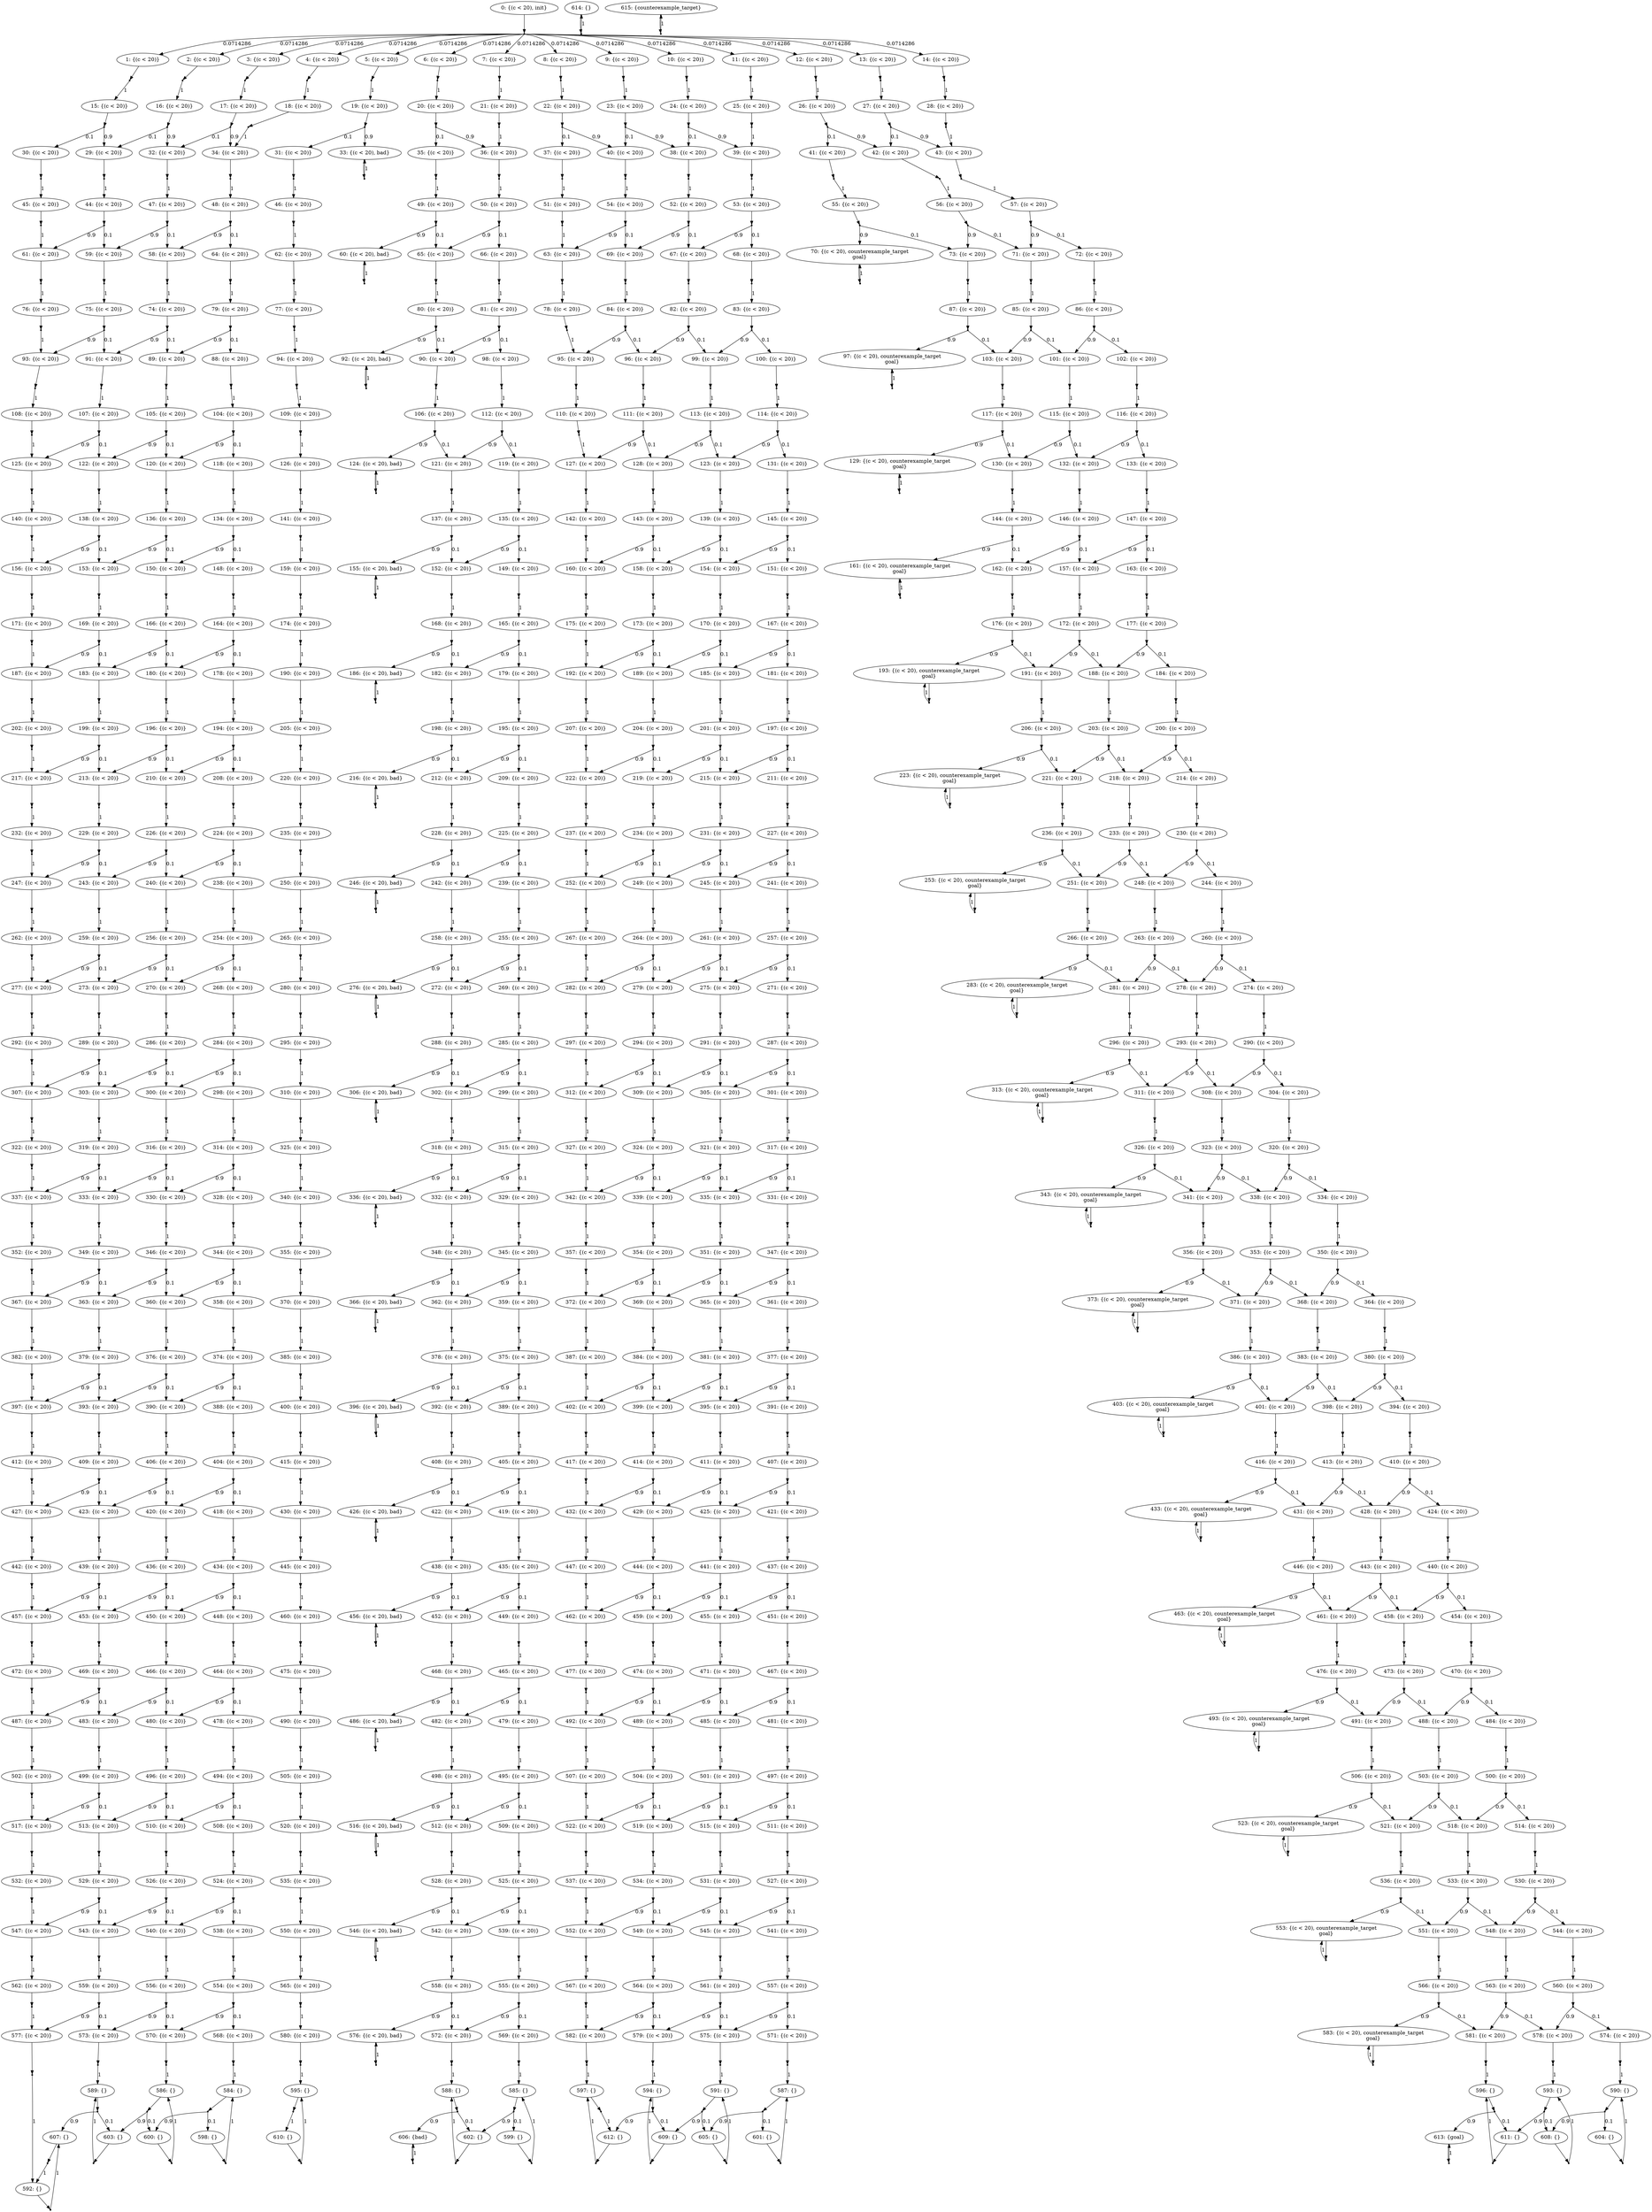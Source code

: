 digraph model {
	0 [ label = "0: {(c < 20), init}" ];
	1 [ label = "1: {(c < 20)}" ];
	2 [ label = "2: {(c < 20)}" ];
	3 [ label = "3: {(c < 20)}" ];
	4 [ label = "4: {(c < 20)}" ];
	5 [ label = "5: {(c < 20)}" ];
	6 [ label = "6: {(c < 20)}" ];
	7 [ label = "7: {(c < 20)}" ];
	8 [ label = "8: {(c < 20)}" ];
	9 [ label = "9: {(c < 20)}" ];
	10 [ label = "10: {(c < 20)}" ];
	11 [ label = "11: {(c < 20)}" ];
	12 [ label = "12: {(c < 20)}" ];
	13 [ label = "13: {(c < 20)}" ];
	14 [ label = "14: {(c < 20)}" ];
	15 [ label = "15: {(c < 20)}" ];
	16 [ label = "16: {(c < 20)}" ];
	17 [ label = "17: {(c < 20)}" ];
	18 [ label = "18: {(c < 20)}" ];
	19 [ label = "19: {(c < 20)}" ];
	20 [ label = "20: {(c < 20)}" ];
	21 [ label = "21: {(c < 20)}" ];
	22 [ label = "22: {(c < 20)}" ];
	23 [ label = "23: {(c < 20)}" ];
	24 [ label = "24: {(c < 20)}" ];
	25 [ label = "25: {(c < 20)}" ];
	26 [ label = "26: {(c < 20)}" ];
	27 [ label = "27: {(c < 20)}" ];
	28 [ label = "28: {(c < 20)}" ];
	29 [ label = "29: {(c < 20)}" ];
	30 [ label = "30: {(c < 20)}" ];
	31 [ label = "31: {(c < 20)}" ];
	32 [ label = "32: {(c < 20)}" ];
	33 [ label = "33: {(c < 20), bad}" ];
	34 [ label = "34: {(c < 20)}" ];
	35 [ label = "35: {(c < 20)}" ];
	36 [ label = "36: {(c < 20)}" ];
	37 [ label = "37: {(c < 20)}" ];
	38 [ label = "38: {(c < 20)}" ];
	39 [ label = "39: {(c < 20)}" ];
	40 [ label = "40: {(c < 20)}" ];
	41 [ label = "41: {(c < 20)}" ];
	42 [ label = "42: {(c < 20)}" ];
	43 [ label = "43: {(c < 20)}" ];
	44 [ label = "44: {(c < 20)}" ];
	45 [ label = "45: {(c < 20)}" ];
	46 [ label = "46: {(c < 20)}" ];
	47 [ label = "47: {(c < 20)}" ];
	48 [ label = "48: {(c < 20)}" ];
	49 [ label = "49: {(c < 20)}" ];
	50 [ label = "50: {(c < 20)}" ];
	51 [ label = "51: {(c < 20)}" ];
	52 [ label = "52: {(c < 20)}" ];
	53 [ label = "53: {(c < 20)}" ];
	54 [ label = "54: {(c < 20)}" ];
	55 [ label = "55: {(c < 20)}" ];
	56 [ label = "56: {(c < 20)}" ];
	57 [ label = "57: {(c < 20)}" ];
	58 [ label = "58: {(c < 20)}" ];
	59 [ label = "59: {(c < 20)}" ];
	60 [ label = "60: {(c < 20), bad}" ];
	61 [ label = "61: {(c < 20)}" ];
	62 [ label = "62: {(c < 20)}" ];
	63 [ label = "63: {(c < 20)}" ];
	64 [ label = "64: {(c < 20)}" ];
	65 [ label = "65: {(c < 20)}" ];
	66 [ label = "66: {(c < 20)}" ];
	67 [ label = "67: {(c < 20)}" ];
	68 [ label = "68: {(c < 20)}" ];
	69 [ label = "69: {(c < 20)}" ];
	70 [ label = "70: {(c < 20), counterexample_target
goal}" ];
	71 [ label = "71: {(c < 20)}" ];
	72 [ label = "72: {(c < 20)}" ];
	73 [ label = "73: {(c < 20)}" ];
	74 [ label = "74: {(c < 20)}" ];
	75 [ label = "75: {(c < 20)}" ];
	76 [ label = "76: {(c < 20)}" ];
	77 [ label = "77: {(c < 20)}" ];
	78 [ label = "78: {(c < 20)}" ];
	79 [ label = "79: {(c < 20)}" ];
	80 [ label = "80: {(c < 20)}" ];
	81 [ label = "81: {(c < 20)}" ];
	82 [ label = "82: {(c < 20)}" ];
	83 [ label = "83: {(c < 20)}" ];
	84 [ label = "84: {(c < 20)}" ];
	85 [ label = "85: {(c < 20)}" ];
	86 [ label = "86: {(c < 20)}" ];
	87 [ label = "87: {(c < 20)}" ];
	88 [ label = "88: {(c < 20)}" ];
	89 [ label = "89: {(c < 20)}" ];
	90 [ label = "90: {(c < 20)}" ];
	91 [ label = "91: {(c < 20)}" ];
	92 [ label = "92: {(c < 20), bad}" ];
	93 [ label = "93: {(c < 20)}" ];
	94 [ label = "94: {(c < 20)}" ];
	95 [ label = "95: {(c < 20)}" ];
	96 [ label = "96: {(c < 20)}" ];
	97 [ label = "97: {(c < 20), counterexample_target
goal}" ];
	98 [ label = "98: {(c < 20)}" ];
	99 [ label = "99: {(c < 20)}" ];
	100 [ label = "100: {(c < 20)}" ];
	101 [ label = "101: {(c < 20)}" ];
	102 [ label = "102: {(c < 20)}" ];
	103 [ label = "103: {(c < 20)}" ];
	104 [ label = "104: {(c < 20)}" ];
	105 [ label = "105: {(c < 20)}" ];
	106 [ label = "106: {(c < 20)}" ];
	107 [ label = "107: {(c < 20)}" ];
	108 [ label = "108: {(c < 20)}" ];
	109 [ label = "109: {(c < 20)}" ];
	110 [ label = "110: {(c < 20)}" ];
	111 [ label = "111: {(c < 20)}" ];
	112 [ label = "112: {(c < 20)}" ];
	113 [ label = "113: {(c < 20)}" ];
	114 [ label = "114: {(c < 20)}" ];
	115 [ label = "115: {(c < 20)}" ];
	116 [ label = "116: {(c < 20)}" ];
	117 [ label = "117: {(c < 20)}" ];
	118 [ label = "118: {(c < 20)}" ];
	119 [ label = "119: {(c < 20)}" ];
	120 [ label = "120: {(c < 20)}" ];
	121 [ label = "121: {(c < 20)}" ];
	122 [ label = "122: {(c < 20)}" ];
	123 [ label = "123: {(c < 20)}" ];
	124 [ label = "124: {(c < 20), bad}" ];
	125 [ label = "125: {(c < 20)}" ];
	126 [ label = "126: {(c < 20)}" ];
	127 [ label = "127: {(c < 20)}" ];
	128 [ label = "128: {(c < 20)}" ];
	129 [ label = "129: {(c < 20), counterexample_target
goal}" ];
	130 [ label = "130: {(c < 20)}" ];
	131 [ label = "131: {(c < 20)}" ];
	132 [ label = "132: {(c < 20)}" ];
	133 [ label = "133: {(c < 20)}" ];
	134 [ label = "134: {(c < 20)}" ];
	135 [ label = "135: {(c < 20)}" ];
	136 [ label = "136: {(c < 20)}" ];
	137 [ label = "137: {(c < 20)}" ];
	138 [ label = "138: {(c < 20)}" ];
	139 [ label = "139: {(c < 20)}" ];
	140 [ label = "140: {(c < 20)}" ];
	141 [ label = "141: {(c < 20)}" ];
	142 [ label = "142: {(c < 20)}" ];
	143 [ label = "143: {(c < 20)}" ];
	144 [ label = "144: {(c < 20)}" ];
	145 [ label = "145: {(c < 20)}" ];
	146 [ label = "146: {(c < 20)}" ];
	147 [ label = "147: {(c < 20)}" ];
	148 [ label = "148: {(c < 20)}" ];
	149 [ label = "149: {(c < 20)}" ];
	150 [ label = "150: {(c < 20)}" ];
	151 [ label = "151: {(c < 20)}" ];
	152 [ label = "152: {(c < 20)}" ];
	153 [ label = "153: {(c < 20)}" ];
	154 [ label = "154: {(c < 20)}" ];
	155 [ label = "155: {(c < 20), bad}" ];
	156 [ label = "156: {(c < 20)}" ];
	157 [ label = "157: {(c < 20)}" ];
	158 [ label = "158: {(c < 20)}" ];
	159 [ label = "159: {(c < 20)}" ];
	160 [ label = "160: {(c < 20)}" ];
	161 [ label = "161: {(c < 20), counterexample_target
goal}" ];
	162 [ label = "162: {(c < 20)}" ];
	163 [ label = "163: {(c < 20)}" ];
	164 [ label = "164: {(c < 20)}" ];
	165 [ label = "165: {(c < 20)}" ];
	166 [ label = "166: {(c < 20)}" ];
	167 [ label = "167: {(c < 20)}" ];
	168 [ label = "168: {(c < 20)}" ];
	169 [ label = "169: {(c < 20)}" ];
	170 [ label = "170: {(c < 20)}" ];
	171 [ label = "171: {(c < 20)}" ];
	172 [ label = "172: {(c < 20)}" ];
	173 [ label = "173: {(c < 20)}" ];
	174 [ label = "174: {(c < 20)}" ];
	175 [ label = "175: {(c < 20)}" ];
	176 [ label = "176: {(c < 20)}" ];
	177 [ label = "177: {(c < 20)}" ];
	178 [ label = "178: {(c < 20)}" ];
	179 [ label = "179: {(c < 20)}" ];
	180 [ label = "180: {(c < 20)}" ];
	181 [ label = "181: {(c < 20)}" ];
	182 [ label = "182: {(c < 20)}" ];
	183 [ label = "183: {(c < 20)}" ];
	184 [ label = "184: {(c < 20)}" ];
	185 [ label = "185: {(c < 20)}" ];
	186 [ label = "186: {(c < 20), bad}" ];
	187 [ label = "187: {(c < 20)}" ];
	188 [ label = "188: {(c < 20)}" ];
	189 [ label = "189: {(c < 20)}" ];
	190 [ label = "190: {(c < 20)}" ];
	191 [ label = "191: {(c < 20)}" ];
	192 [ label = "192: {(c < 20)}" ];
	193 [ label = "193: {(c < 20), counterexample_target
goal}" ];
	194 [ label = "194: {(c < 20)}" ];
	195 [ label = "195: {(c < 20)}" ];
	196 [ label = "196: {(c < 20)}" ];
	197 [ label = "197: {(c < 20)}" ];
	198 [ label = "198: {(c < 20)}" ];
	199 [ label = "199: {(c < 20)}" ];
	200 [ label = "200: {(c < 20)}" ];
	201 [ label = "201: {(c < 20)}" ];
	202 [ label = "202: {(c < 20)}" ];
	203 [ label = "203: {(c < 20)}" ];
	204 [ label = "204: {(c < 20)}" ];
	205 [ label = "205: {(c < 20)}" ];
	206 [ label = "206: {(c < 20)}" ];
	207 [ label = "207: {(c < 20)}" ];
	208 [ label = "208: {(c < 20)}" ];
	209 [ label = "209: {(c < 20)}" ];
	210 [ label = "210: {(c < 20)}" ];
	211 [ label = "211: {(c < 20)}" ];
	212 [ label = "212: {(c < 20)}" ];
	213 [ label = "213: {(c < 20)}" ];
	214 [ label = "214: {(c < 20)}" ];
	215 [ label = "215: {(c < 20)}" ];
	216 [ label = "216: {(c < 20), bad}" ];
	217 [ label = "217: {(c < 20)}" ];
	218 [ label = "218: {(c < 20)}" ];
	219 [ label = "219: {(c < 20)}" ];
	220 [ label = "220: {(c < 20)}" ];
	221 [ label = "221: {(c < 20)}" ];
	222 [ label = "222: {(c < 20)}" ];
	223 [ label = "223: {(c < 20), counterexample_target
goal}" ];
	224 [ label = "224: {(c < 20)}" ];
	225 [ label = "225: {(c < 20)}" ];
	226 [ label = "226: {(c < 20)}" ];
	227 [ label = "227: {(c < 20)}" ];
	228 [ label = "228: {(c < 20)}" ];
	229 [ label = "229: {(c < 20)}" ];
	230 [ label = "230: {(c < 20)}" ];
	231 [ label = "231: {(c < 20)}" ];
	232 [ label = "232: {(c < 20)}" ];
	233 [ label = "233: {(c < 20)}" ];
	234 [ label = "234: {(c < 20)}" ];
	235 [ label = "235: {(c < 20)}" ];
	236 [ label = "236: {(c < 20)}" ];
	237 [ label = "237: {(c < 20)}" ];
	238 [ label = "238: {(c < 20)}" ];
	239 [ label = "239: {(c < 20)}" ];
	240 [ label = "240: {(c < 20)}" ];
	241 [ label = "241: {(c < 20)}" ];
	242 [ label = "242: {(c < 20)}" ];
	243 [ label = "243: {(c < 20)}" ];
	244 [ label = "244: {(c < 20)}" ];
	245 [ label = "245: {(c < 20)}" ];
	246 [ label = "246: {(c < 20), bad}" ];
	247 [ label = "247: {(c < 20)}" ];
	248 [ label = "248: {(c < 20)}" ];
	249 [ label = "249: {(c < 20)}" ];
	250 [ label = "250: {(c < 20)}" ];
	251 [ label = "251: {(c < 20)}" ];
	252 [ label = "252: {(c < 20)}" ];
	253 [ label = "253: {(c < 20), counterexample_target
goal}" ];
	254 [ label = "254: {(c < 20)}" ];
	255 [ label = "255: {(c < 20)}" ];
	256 [ label = "256: {(c < 20)}" ];
	257 [ label = "257: {(c < 20)}" ];
	258 [ label = "258: {(c < 20)}" ];
	259 [ label = "259: {(c < 20)}" ];
	260 [ label = "260: {(c < 20)}" ];
	261 [ label = "261: {(c < 20)}" ];
	262 [ label = "262: {(c < 20)}" ];
	263 [ label = "263: {(c < 20)}" ];
	264 [ label = "264: {(c < 20)}" ];
	265 [ label = "265: {(c < 20)}" ];
	266 [ label = "266: {(c < 20)}" ];
	267 [ label = "267: {(c < 20)}" ];
	268 [ label = "268: {(c < 20)}" ];
	269 [ label = "269: {(c < 20)}" ];
	270 [ label = "270: {(c < 20)}" ];
	271 [ label = "271: {(c < 20)}" ];
	272 [ label = "272: {(c < 20)}" ];
	273 [ label = "273: {(c < 20)}" ];
	274 [ label = "274: {(c < 20)}" ];
	275 [ label = "275: {(c < 20)}" ];
	276 [ label = "276: {(c < 20), bad}" ];
	277 [ label = "277: {(c < 20)}" ];
	278 [ label = "278: {(c < 20)}" ];
	279 [ label = "279: {(c < 20)}" ];
	280 [ label = "280: {(c < 20)}" ];
	281 [ label = "281: {(c < 20)}" ];
	282 [ label = "282: {(c < 20)}" ];
	283 [ label = "283: {(c < 20), counterexample_target
goal}" ];
	284 [ label = "284: {(c < 20)}" ];
	285 [ label = "285: {(c < 20)}" ];
	286 [ label = "286: {(c < 20)}" ];
	287 [ label = "287: {(c < 20)}" ];
	288 [ label = "288: {(c < 20)}" ];
	289 [ label = "289: {(c < 20)}" ];
	290 [ label = "290: {(c < 20)}" ];
	291 [ label = "291: {(c < 20)}" ];
	292 [ label = "292: {(c < 20)}" ];
	293 [ label = "293: {(c < 20)}" ];
	294 [ label = "294: {(c < 20)}" ];
	295 [ label = "295: {(c < 20)}" ];
	296 [ label = "296: {(c < 20)}" ];
	297 [ label = "297: {(c < 20)}" ];
	298 [ label = "298: {(c < 20)}" ];
	299 [ label = "299: {(c < 20)}" ];
	300 [ label = "300: {(c < 20)}" ];
	301 [ label = "301: {(c < 20)}" ];
	302 [ label = "302: {(c < 20)}" ];
	303 [ label = "303: {(c < 20)}" ];
	304 [ label = "304: {(c < 20)}" ];
	305 [ label = "305: {(c < 20)}" ];
	306 [ label = "306: {(c < 20), bad}" ];
	307 [ label = "307: {(c < 20)}" ];
	308 [ label = "308: {(c < 20)}" ];
	309 [ label = "309: {(c < 20)}" ];
	310 [ label = "310: {(c < 20)}" ];
	311 [ label = "311: {(c < 20)}" ];
	312 [ label = "312: {(c < 20)}" ];
	313 [ label = "313: {(c < 20), counterexample_target
goal}" ];
	314 [ label = "314: {(c < 20)}" ];
	315 [ label = "315: {(c < 20)}" ];
	316 [ label = "316: {(c < 20)}" ];
	317 [ label = "317: {(c < 20)}" ];
	318 [ label = "318: {(c < 20)}" ];
	319 [ label = "319: {(c < 20)}" ];
	320 [ label = "320: {(c < 20)}" ];
	321 [ label = "321: {(c < 20)}" ];
	322 [ label = "322: {(c < 20)}" ];
	323 [ label = "323: {(c < 20)}" ];
	324 [ label = "324: {(c < 20)}" ];
	325 [ label = "325: {(c < 20)}" ];
	326 [ label = "326: {(c < 20)}" ];
	327 [ label = "327: {(c < 20)}" ];
	328 [ label = "328: {(c < 20)}" ];
	329 [ label = "329: {(c < 20)}" ];
	330 [ label = "330: {(c < 20)}" ];
	331 [ label = "331: {(c < 20)}" ];
	332 [ label = "332: {(c < 20)}" ];
	333 [ label = "333: {(c < 20)}" ];
	334 [ label = "334: {(c < 20)}" ];
	335 [ label = "335: {(c < 20)}" ];
	336 [ label = "336: {(c < 20), bad}" ];
	337 [ label = "337: {(c < 20)}" ];
	338 [ label = "338: {(c < 20)}" ];
	339 [ label = "339: {(c < 20)}" ];
	340 [ label = "340: {(c < 20)}" ];
	341 [ label = "341: {(c < 20)}" ];
	342 [ label = "342: {(c < 20)}" ];
	343 [ label = "343: {(c < 20), counterexample_target
goal}" ];
	344 [ label = "344: {(c < 20)}" ];
	345 [ label = "345: {(c < 20)}" ];
	346 [ label = "346: {(c < 20)}" ];
	347 [ label = "347: {(c < 20)}" ];
	348 [ label = "348: {(c < 20)}" ];
	349 [ label = "349: {(c < 20)}" ];
	350 [ label = "350: {(c < 20)}" ];
	351 [ label = "351: {(c < 20)}" ];
	352 [ label = "352: {(c < 20)}" ];
	353 [ label = "353: {(c < 20)}" ];
	354 [ label = "354: {(c < 20)}" ];
	355 [ label = "355: {(c < 20)}" ];
	356 [ label = "356: {(c < 20)}" ];
	357 [ label = "357: {(c < 20)}" ];
	358 [ label = "358: {(c < 20)}" ];
	359 [ label = "359: {(c < 20)}" ];
	360 [ label = "360: {(c < 20)}" ];
	361 [ label = "361: {(c < 20)}" ];
	362 [ label = "362: {(c < 20)}" ];
	363 [ label = "363: {(c < 20)}" ];
	364 [ label = "364: {(c < 20)}" ];
	365 [ label = "365: {(c < 20)}" ];
	366 [ label = "366: {(c < 20), bad}" ];
	367 [ label = "367: {(c < 20)}" ];
	368 [ label = "368: {(c < 20)}" ];
	369 [ label = "369: {(c < 20)}" ];
	370 [ label = "370: {(c < 20)}" ];
	371 [ label = "371: {(c < 20)}" ];
	372 [ label = "372: {(c < 20)}" ];
	373 [ label = "373: {(c < 20), counterexample_target
goal}" ];
	374 [ label = "374: {(c < 20)}" ];
	375 [ label = "375: {(c < 20)}" ];
	376 [ label = "376: {(c < 20)}" ];
	377 [ label = "377: {(c < 20)}" ];
	378 [ label = "378: {(c < 20)}" ];
	379 [ label = "379: {(c < 20)}" ];
	380 [ label = "380: {(c < 20)}" ];
	381 [ label = "381: {(c < 20)}" ];
	382 [ label = "382: {(c < 20)}" ];
	383 [ label = "383: {(c < 20)}" ];
	384 [ label = "384: {(c < 20)}" ];
	385 [ label = "385: {(c < 20)}" ];
	386 [ label = "386: {(c < 20)}" ];
	387 [ label = "387: {(c < 20)}" ];
	388 [ label = "388: {(c < 20)}" ];
	389 [ label = "389: {(c < 20)}" ];
	390 [ label = "390: {(c < 20)}" ];
	391 [ label = "391: {(c < 20)}" ];
	392 [ label = "392: {(c < 20)}" ];
	393 [ label = "393: {(c < 20)}" ];
	394 [ label = "394: {(c < 20)}" ];
	395 [ label = "395: {(c < 20)}" ];
	396 [ label = "396: {(c < 20), bad}" ];
	397 [ label = "397: {(c < 20)}" ];
	398 [ label = "398: {(c < 20)}" ];
	399 [ label = "399: {(c < 20)}" ];
	400 [ label = "400: {(c < 20)}" ];
	401 [ label = "401: {(c < 20)}" ];
	402 [ label = "402: {(c < 20)}" ];
	403 [ label = "403: {(c < 20), counterexample_target
goal}" ];
	404 [ label = "404: {(c < 20)}" ];
	405 [ label = "405: {(c < 20)}" ];
	406 [ label = "406: {(c < 20)}" ];
	407 [ label = "407: {(c < 20)}" ];
	408 [ label = "408: {(c < 20)}" ];
	409 [ label = "409: {(c < 20)}" ];
	410 [ label = "410: {(c < 20)}" ];
	411 [ label = "411: {(c < 20)}" ];
	412 [ label = "412: {(c < 20)}" ];
	413 [ label = "413: {(c < 20)}" ];
	414 [ label = "414: {(c < 20)}" ];
	415 [ label = "415: {(c < 20)}" ];
	416 [ label = "416: {(c < 20)}" ];
	417 [ label = "417: {(c < 20)}" ];
	418 [ label = "418: {(c < 20)}" ];
	419 [ label = "419: {(c < 20)}" ];
	420 [ label = "420: {(c < 20)}" ];
	421 [ label = "421: {(c < 20)}" ];
	422 [ label = "422: {(c < 20)}" ];
	423 [ label = "423: {(c < 20)}" ];
	424 [ label = "424: {(c < 20)}" ];
	425 [ label = "425: {(c < 20)}" ];
	426 [ label = "426: {(c < 20), bad}" ];
	427 [ label = "427: {(c < 20)}" ];
	428 [ label = "428: {(c < 20)}" ];
	429 [ label = "429: {(c < 20)}" ];
	430 [ label = "430: {(c < 20)}" ];
	431 [ label = "431: {(c < 20)}" ];
	432 [ label = "432: {(c < 20)}" ];
	433 [ label = "433: {(c < 20), counterexample_target
goal}" ];
	434 [ label = "434: {(c < 20)}" ];
	435 [ label = "435: {(c < 20)}" ];
	436 [ label = "436: {(c < 20)}" ];
	437 [ label = "437: {(c < 20)}" ];
	438 [ label = "438: {(c < 20)}" ];
	439 [ label = "439: {(c < 20)}" ];
	440 [ label = "440: {(c < 20)}" ];
	441 [ label = "441: {(c < 20)}" ];
	442 [ label = "442: {(c < 20)}" ];
	443 [ label = "443: {(c < 20)}" ];
	444 [ label = "444: {(c < 20)}" ];
	445 [ label = "445: {(c < 20)}" ];
	446 [ label = "446: {(c < 20)}" ];
	447 [ label = "447: {(c < 20)}" ];
	448 [ label = "448: {(c < 20)}" ];
	449 [ label = "449: {(c < 20)}" ];
	450 [ label = "450: {(c < 20)}" ];
	451 [ label = "451: {(c < 20)}" ];
	452 [ label = "452: {(c < 20)}" ];
	453 [ label = "453: {(c < 20)}" ];
	454 [ label = "454: {(c < 20)}" ];
	455 [ label = "455: {(c < 20)}" ];
	456 [ label = "456: {(c < 20), bad}" ];
	457 [ label = "457: {(c < 20)}" ];
	458 [ label = "458: {(c < 20)}" ];
	459 [ label = "459: {(c < 20)}" ];
	460 [ label = "460: {(c < 20)}" ];
	461 [ label = "461: {(c < 20)}" ];
	462 [ label = "462: {(c < 20)}" ];
	463 [ label = "463: {(c < 20), counterexample_target
goal}" ];
	464 [ label = "464: {(c < 20)}" ];
	465 [ label = "465: {(c < 20)}" ];
	466 [ label = "466: {(c < 20)}" ];
	467 [ label = "467: {(c < 20)}" ];
	468 [ label = "468: {(c < 20)}" ];
	469 [ label = "469: {(c < 20)}" ];
	470 [ label = "470: {(c < 20)}" ];
	471 [ label = "471: {(c < 20)}" ];
	472 [ label = "472: {(c < 20)}" ];
	473 [ label = "473: {(c < 20)}" ];
	474 [ label = "474: {(c < 20)}" ];
	475 [ label = "475: {(c < 20)}" ];
	476 [ label = "476: {(c < 20)}" ];
	477 [ label = "477: {(c < 20)}" ];
	478 [ label = "478: {(c < 20)}" ];
	479 [ label = "479: {(c < 20)}" ];
	480 [ label = "480: {(c < 20)}" ];
	481 [ label = "481: {(c < 20)}" ];
	482 [ label = "482: {(c < 20)}" ];
	483 [ label = "483: {(c < 20)}" ];
	484 [ label = "484: {(c < 20)}" ];
	485 [ label = "485: {(c < 20)}" ];
	486 [ label = "486: {(c < 20), bad}" ];
	487 [ label = "487: {(c < 20)}" ];
	488 [ label = "488: {(c < 20)}" ];
	489 [ label = "489: {(c < 20)}" ];
	490 [ label = "490: {(c < 20)}" ];
	491 [ label = "491: {(c < 20)}" ];
	492 [ label = "492: {(c < 20)}" ];
	493 [ label = "493: {(c < 20), counterexample_target
goal}" ];
	494 [ label = "494: {(c < 20)}" ];
	495 [ label = "495: {(c < 20)}" ];
	496 [ label = "496: {(c < 20)}" ];
	497 [ label = "497: {(c < 20)}" ];
	498 [ label = "498: {(c < 20)}" ];
	499 [ label = "499: {(c < 20)}" ];
	500 [ label = "500: {(c < 20)}" ];
	501 [ label = "501: {(c < 20)}" ];
	502 [ label = "502: {(c < 20)}" ];
	503 [ label = "503: {(c < 20)}" ];
	504 [ label = "504: {(c < 20)}" ];
	505 [ label = "505: {(c < 20)}" ];
	506 [ label = "506: {(c < 20)}" ];
	507 [ label = "507: {(c < 20)}" ];
	508 [ label = "508: {(c < 20)}" ];
	509 [ label = "509: {(c < 20)}" ];
	510 [ label = "510: {(c < 20)}" ];
	511 [ label = "511: {(c < 20)}" ];
	512 [ label = "512: {(c < 20)}" ];
	513 [ label = "513: {(c < 20)}" ];
	514 [ label = "514: {(c < 20)}" ];
	515 [ label = "515: {(c < 20)}" ];
	516 [ label = "516: {(c < 20), bad}" ];
	517 [ label = "517: {(c < 20)}" ];
	518 [ label = "518: {(c < 20)}" ];
	519 [ label = "519: {(c < 20)}" ];
	520 [ label = "520: {(c < 20)}" ];
	521 [ label = "521: {(c < 20)}" ];
	522 [ label = "522: {(c < 20)}" ];
	523 [ label = "523: {(c < 20), counterexample_target
goal}" ];
	524 [ label = "524: {(c < 20)}" ];
	525 [ label = "525: {(c < 20)}" ];
	526 [ label = "526: {(c < 20)}" ];
	527 [ label = "527: {(c < 20)}" ];
	528 [ label = "528: {(c < 20)}" ];
	529 [ label = "529: {(c < 20)}" ];
	530 [ label = "530: {(c < 20)}" ];
	531 [ label = "531: {(c < 20)}" ];
	532 [ label = "532: {(c < 20)}" ];
	533 [ label = "533: {(c < 20)}" ];
	534 [ label = "534: {(c < 20)}" ];
	535 [ label = "535: {(c < 20)}" ];
	536 [ label = "536: {(c < 20)}" ];
	537 [ label = "537: {(c < 20)}" ];
	538 [ label = "538: {(c < 20)}" ];
	539 [ label = "539: {(c < 20)}" ];
	540 [ label = "540: {(c < 20)}" ];
	541 [ label = "541: {(c < 20)}" ];
	542 [ label = "542: {(c < 20)}" ];
	543 [ label = "543: {(c < 20)}" ];
	544 [ label = "544: {(c < 20)}" ];
	545 [ label = "545: {(c < 20)}" ];
	546 [ label = "546: {(c < 20), bad}" ];
	547 [ label = "547: {(c < 20)}" ];
	548 [ label = "548: {(c < 20)}" ];
	549 [ label = "549: {(c < 20)}" ];
	550 [ label = "550: {(c < 20)}" ];
	551 [ label = "551: {(c < 20)}" ];
	552 [ label = "552: {(c < 20)}" ];
	553 [ label = "553: {(c < 20), counterexample_target
goal}" ];
	554 [ label = "554: {(c < 20)}" ];
	555 [ label = "555: {(c < 20)}" ];
	556 [ label = "556: {(c < 20)}" ];
	557 [ label = "557: {(c < 20)}" ];
	558 [ label = "558: {(c < 20)}" ];
	559 [ label = "559: {(c < 20)}" ];
	560 [ label = "560: {(c < 20)}" ];
	561 [ label = "561: {(c < 20)}" ];
	562 [ label = "562: {(c < 20)}" ];
	563 [ label = "563: {(c < 20)}" ];
	564 [ label = "564: {(c < 20)}" ];
	565 [ label = "565: {(c < 20)}" ];
	566 [ label = "566: {(c < 20)}" ];
	567 [ label = "567: {(c < 20)}" ];
	568 [ label = "568: {(c < 20)}" ];
	569 [ label = "569: {(c < 20)}" ];
	570 [ label = "570: {(c < 20)}" ];
	571 [ label = "571: {(c < 20)}" ];
	572 [ label = "572: {(c < 20)}" ];
	573 [ label = "573: {(c < 20)}" ];
	574 [ label = "574: {(c < 20)}" ];
	575 [ label = "575: {(c < 20)}" ];
	576 [ label = "576: {(c < 20), bad}" ];
	577 [ label = "577: {(c < 20)}" ];
	578 [ label = "578: {(c < 20)}" ];
	579 [ label = "579: {(c < 20)}" ];
	580 [ label = "580: {(c < 20)}" ];
	581 [ label = "581: {(c < 20)}" ];
	582 [ label = "582: {(c < 20)}" ];
	583 [ label = "583: {(c < 20), counterexample_target
goal}" ];
	584 [ label = "584: {}" ];
	585 [ label = "585: {}" ];
	586 [ label = "586: {}" ];
	587 [ label = "587: {}" ];
	588 [ label = "588: {}" ];
	589 [ label = "589: {}" ];
	590 [ label = "590: {}" ];
	591 [ label = "591: {}" ];
	592 [ label = "592: {}" ];
	593 [ label = "593: {}" ];
	594 [ label = "594: {}" ];
	595 [ label = "595: {}" ];
	596 [ label = "596: {}" ];
	597 [ label = "597: {}" ];
	598 [ label = "598: {}" ];
	599 [ label = "599: {}" ];
	600 [ label = "600: {}" ];
	601 [ label = "601: {}" ];
	602 [ label = "602: {}" ];
	603 [ label = "603: {}" ];
	604 [ label = "604: {}" ];
	605 [ label = "605: {}" ];
	606 [ label = "606: {bad}" ];
	607 [ label = "607: {}" ];
	608 [ label = "608: {}" ];
	609 [ label = "609: {}" ];
	610 [ label = "610: {}" ];
	611 [ label = "611: {}" ];
	612 [ label = "612: {}" ];
	613 [ label = "613: {goal}" ];
	614 [ label = "614: {}" ];
	615 [ label = "615: {counterexample_target}" ];
	"0c0" [shape = "point"];
	0 -> "0c0";
	"0c0" -> 1 [ label= "0.0714286" ];
	"0c0" -> 2 [ label= "0.0714286" ];
	"0c0" -> 3 [ label= "0.0714286" ];
	"0c0" -> 4 [ label= "0.0714286" ];
	"0c0" -> 5 [ label= "0.0714286" ];
	"0c0" -> 6 [ label= "0.0714286" ];
	"0c0" -> 7 [ label= "0.0714286" ];
	"0c0" -> 8 [ label= "0.0714286" ];
	"0c0" -> 9 [ label= "0.0714286" ];
	"0c0" -> 10 [ label= "0.0714286" ];
	"0c0" -> 11 [ label= "0.0714286" ];
	"0c0" -> 12 [ label= "0.0714286" ];
	"0c0" -> 13 [ label= "0.0714286" ];
	"0c0" -> 14 [ label= "0.0714286" ];
	"1c0" [shape = "point"];
	1 -> "1c0";
	"1c0" -> 15 [ label= "1" ];
	"2c0" [shape = "point"];
	2 -> "2c0";
	"2c0" -> 16 [ label= "1" ];
	"3c0" [shape = "point"];
	3 -> "3c0";
	"3c0" -> 17 [ label= "1" ];
	"4c0" [shape = "point"];
	4 -> "4c0";
	"4c0" -> 18 [ label= "1" ];
	"5c0" [shape = "point"];
	5 -> "5c0";
	"5c0" -> 19 [ label= "1" ];
	"6c0" [shape = "point"];
	6 -> "6c0";
	"6c0" -> 20 [ label= "1" ];
	"7c0" [shape = "point"];
	7 -> "7c0";
	"7c0" -> 21 [ label= "1" ];
	"8c0" [shape = "point"];
	8 -> "8c0";
	"8c0" -> 22 [ label= "1" ];
	"9c0" [shape = "point"];
	9 -> "9c0";
	"9c0" -> 23 [ label= "1" ];
	"10c0" [shape = "point"];
	10 -> "10c0";
	"10c0" -> 24 [ label= "1" ];
	"11c0" [shape = "point"];
	11 -> "11c0";
	"11c0" -> 25 [ label= "1" ];
	"12c0" [shape = "point"];
	12 -> "12c0";
	"12c0" -> 26 [ label= "1" ];
	"13c0" [shape = "point"];
	13 -> "13c0";
	"13c0" -> 27 [ label= "1" ];
	"14c0" [shape = "point"];
	14 -> "14c0";
	"14c0" -> 28 [ label= "1" ];
	"15c0" [shape = "point"];
	15 -> "15c0";
	"15c0" -> 29 [ label= "0.9" ];
	"15c0" -> 30 [ label= "0.1" ];
	"16c0" [shape = "point"];
	16 -> "16c0";
	"16c0" -> 29 [ label= "0.1" ];
	"16c0" -> 32 [ label= "0.9" ];
	"17c0" [shape = "point"];
	17 -> "17c0";
	"17c0" -> 32 [ label= "0.1" ];
	"17c0" -> 34 [ label= "0.9" ];
	"18c0" [shape = "point"];
	18 -> "18c0";
	"18c0" -> 34 [ label= "1" ];
	"19c0" [shape = "point"];
	19 -> "19c0";
	"19c0" -> 31 [ label= "0.1" ];
	"19c0" -> 33 [ label= "0.9" ];
	"20c0" [shape = "point"];
	20 -> "20c0";
	"20c0" -> 35 [ label= "0.1" ];
	"20c0" -> 36 [ label= "0.9" ];
	"21c0" [shape = "point"];
	21 -> "21c0";
	"21c0" -> 36 [ label= "1" ];
	"22c0" [shape = "point"];
	22 -> "22c0";
	"22c0" -> 37 [ label= "0.1" ];
	"22c0" -> 40 [ label= "0.9" ];
	"23c0" [shape = "point"];
	23 -> "23c0";
	"23c0" -> 38 [ label= "0.9" ];
	"23c0" -> 40 [ label= "0.1" ];
	"24c0" [shape = "point"];
	24 -> "24c0";
	"24c0" -> 38 [ label= "0.1" ];
	"24c0" -> 39 [ label= "0.9" ];
	"25c0" [shape = "point"];
	25 -> "25c0";
	"25c0" -> 39 [ label= "1" ];
	"26c0" [shape = "point"];
	26 -> "26c0";
	"26c0" -> 41 [ label= "0.1" ];
	"26c0" -> 42 [ label= "0.9" ];
	"27c0" [shape = "point"];
	27 -> "27c0";
	"27c0" -> 42 [ label= "0.1" ];
	"27c0" -> 43 [ label= "0.9" ];
	"28c0" [shape = "point"];
	28 -> "28c0";
	"28c0" -> 43 [ label= "1" ];
	"29c0" [shape = "point"];
	29 -> "29c0";
	"29c0" -> 44 [ label= "1" ];
	"30c0" [shape = "point"];
	30 -> "30c0";
	"30c0" -> 45 [ label= "1" ];
	"31c0" [shape = "point"];
	31 -> "31c0";
	"31c0" -> 46 [ label= "1" ];
	"32c0" [shape = "point"];
	32 -> "32c0";
	"32c0" -> 47 [ label= "1" ];
	"33c0" [shape = "point"];
	33 -> "33c0";
	"33c0" -> 33 [ label= "1" ];
	"34c0" [shape = "point"];
	34 -> "34c0";
	"34c0" -> 48 [ label= "1" ];
	"35c0" [shape = "point"];
	35 -> "35c0";
	"35c0" -> 49 [ label= "1" ];
	"36c0" [shape = "point"];
	36 -> "36c0";
	"36c0" -> 50 [ label= "1" ];
	"37c0" [shape = "point"];
	37 -> "37c0";
	"37c0" -> 51 [ label= "1" ];
	"38c0" [shape = "point"];
	38 -> "38c0";
	"38c0" -> 52 [ label= "1" ];
	"39c0" [shape = "point"];
	39 -> "39c0";
	"39c0" -> 53 [ label= "1" ];
	"40c0" [shape = "point"];
	40 -> "40c0";
	"40c0" -> 54 [ label= "1" ];
	"41c0" [shape = "point"];
	41 -> "41c0";
	"41c0" -> 55 [ label= "1" ];
	"42c0" [shape = "point"];
	42 -> "42c0";
	"42c0" -> 56 [ label= "1" ];
	"43c0" [shape = "point"];
	43 -> "43c0";
	"43c0" -> 57 [ label= "1" ];
	"44c0" [shape = "point"];
	44 -> "44c0";
	"44c0" -> 59 [ label= "0.1" ];
	"44c0" -> 61 [ label= "0.9" ];
	"45c0" [shape = "point"];
	45 -> "45c0";
	"45c0" -> 61 [ label= "1" ];
	"46c0" [shape = "point"];
	46 -> "46c0";
	"46c0" -> 62 [ label= "1" ];
	"47c0" [shape = "point"];
	47 -> "47c0";
	"47c0" -> 58 [ label= "0.1" ];
	"47c0" -> 59 [ label= "0.9" ];
	"48c0" [shape = "point"];
	48 -> "48c0";
	"48c0" -> 58 [ label= "0.9" ];
	"48c0" -> 64 [ label= "0.1" ];
	"49c0" [shape = "point"];
	49 -> "49c0";
	"49c0" -> 60 [ label= "0.9" ];
	"49c0" -> 65 [ label= "0.1" ];
	"50c0" [shape = "point"];
	50 -> "50c0";
	"50c0" -> 65 [ label= "0.9" ];
	"50c0" -> 66 [ label= "0.1" ];
	"51c0" [shape = "point"];
	51 -> "51c0";
	"51c0" -> 63 [ label= "1" ];
	"52c0" [shape = "point"];
	52 -> "52c0";
	"52c0" -> 67 [ label= "0.1" ];
	"52c0" -> 69 [ label= "0.9" ];
	"53c0" [shape = "point"];
	53 -> "53c0";
	"53c0" -> 67 [ label= "0.9" ];
	"53c0" -> 68 [ label= "0.1" ];
	"54c0" [shape = "point"];
	54 -> "54c0";
	"54c0" -> 63 [ label= "0.9" ];
	"54c0" -> 69 [ label= "0.1" ];
	"55c0" [shape = "point"];
	55 -> "55c0";
	"55c0" -> 70 [ label= "0.9" ];
	"55c0" -> 73 [ label= "0.1" ];
	"56c0" [shape = "point"];
	56 -> "56c0";
	"56c0" -> 71 [ label= "0.1" ];
	"56c0" -> 73 [ label= "0.9" ];
	"57c0" [shape = "point"];
	57 -> "57c0";
	"57c0" -> 71 [ label= "0.9" ];
	"57c0" -> 72 [ label= "0.1" ];
	"58c0" [shape = "point"];
	58 -> "58c0";
	"58c0" -> 74 [ label= "1" ];
	"59c0" [shape = "point"];
	59 -> "59c0";
	"59c0" -> 75 [ label= "1" ];
	"60c0" [shape = "point"];
	60 -> "60c0";
	"60c0" -> 60 [ label= "1" ];
	"61c0" [shape = "point"];
	61 -> "61c0";
	"61c0" -> 76 [ label= "1" ];
	"62c0" [shape = "point"];
	62 -> "62c0";
	"62c0" -> 77 [ label= "1" ];
	"63c0" [shape = "point"];
	63 -> "63c0";
	"63c0" -> 78 [ label= "1" ];
	"64c0" [shape = "point"];
	64 -> "64c0";
	"64c0" -> 79 [ label= "1" ];
	"65c0" [shape = "point"];
	65 -> "65c0";
	"65c0" -> 80 [ label= "1" ];
	"66c0" [shape = "point"];
	66 -> "66c0";
	"66c0" -> 81 [ label= "1" ];
	"67c0" [shape = "point"];
	67 -> "67c0";
	"67c0" -> 82 [ label= "1" ];
	"68c0" [shape = "point"];
	68 -> "68c0";
	"68c0" -> 83 [ label= "1" ];
	"69c0" [shape = "point"];
	69 -> "69c0";
	"69c0" -> 84 [ label= "1" ];
	"70c0" [shape = "point"];
	70 -> "70c0";
	"70c0" -> 70 [ label= "1" ];
	"71c0" [shape = "point"];
	71 -> "71c0";
	"71c0" -> 85 [ label= "1" ];
	"72c0" [shape = "point"];
	72 -> "72c0";
	"72c0" -> 86 [ label= "1" ];
	"73c0" [shape = "point"];
	73 -> "73c0";
	"73c0" -> 87 [ label= "1" ];
	"74c0" [shape = "point"];
	74 -> "74c0";
	"74c0" -> 89 [ label= "0.1" ];
	"74c0" -> 91 [ label= "0.9" ];
	"75c0" [shape = "point"];
	75 -> "75c0";
	"75c0" -> 91 [ label= "0.1" ];
	"75c0" -> 93 [ label= "0.9" ];
	"76c0" [shape = "point"];
	76 -> "76c0";
	"76c0" -> 93 [ label= "1" ];
	"77c0" [shape = "point"];
	77 -> "77c0";
	"77c0" -> 94 [ label= "1" ];
	"78c0" [shape = "point"];
	78 -> "78c0";
	"78c0" -> 95 [ label= "1" ];
	"79c0" [shape = "point"];
	79 -> "79c0";
	"79c0" -> 88 [ label= "0.1" ];
	"79c0" -> 89 [ label= "0.9" ];
	"80c0" [shape = "point"];
	80 -> "80c0";
	"80c0" -> 90 [ label= "0.1" ];
	"80c0" -> 92 [ label= "0.9" ];
	"81c0" [shape = "point"];
	81 -> "81c0";
	"81c0" -> 90 [ label= "0.9" ];
	"81c0" -> 98 [ label= "0.1" ];
	"82c0" [shape = "point"];
	82 -> "82c0";
	"82c0" -> 96 [ label= "0.9" ];
	"82c0" -> 99 [ label= "0.1" ];
	"83c0" [shape = "point"];
	83 -> "83c0";
	"83c0" -> 99 [ label= "0.9" ];
	"83c0" -> 100 [ label= "0.1" ];
	"84c0" [shape = "point"];
	84 -> "84c0";
	"84c0" -> 95 [ label= "0.9" ];
	"84c0" -> 96 [ label= "0.1" ];
	"85c0" [shape = "point"];
	85 -> "85c0";
	"85c0" -> 101 [ label= "0.1" ];
	"85c0" -> 103 [ label= "0.9" ];
	"86c0" [shape = "point"];
	86 -> "86c0";
	"86c0" -> 101 [ label= "0.9" ];
	"86c0" -> 102 [ label= "0.1" ];
	"87c0" [shape = "point"];
	87 -> "87c0";
	"87c0" -> 97 [ label= "0.9" ];
	"87c0" -> 103 [ label= "0.1" ];
	"88c0" [shape = "point"];
	88 -> "88c0";
	"88c0" -> 104 [ label= "1" ];
	"89c0" [shape = "point"];
	89 -> "89c0";
	"89c0" -> 105 [ label= "1" ];
	"90c0" [shape = "point"];
	90 -> "90c0";
	"90c0" -> 106 [ label= "1" ];
	"91c0" [shape = "point"];
	91 -> "91c0";
	"91c0" -> 107 [ label= "1" ];
	"92c0" [shape = "point"];
	92 -> "92c0";
	"92c0" -> 92 [ label= "1" ];
	"93c0" [shape = "point"];
	93 -> "93c0";
	"93c0" -> 108 [ label= "1" ];
	"94c0" [shape = "point"];
	94 -> "94c0";
	"94c0" -> 109 [ label= "1" ];
	"95c0" [shape = "point"];
	95 -> "95c0";
	"95c0" -> 110 [ label= "1" ];
	"96c0" [shape = "point"];
	96 -> "96c0";
	"96c0" -> 111 [ label= "1" ];
	"97c0" [shape = "point"];
	97 -> "97c0";
	"97c0" -> 97 [ label= "1" ];
	"98c0" [shape = "point"];
	98 -> "98c0";
	"98c0" -> 112 [ label= "1" ];
	"99c0" [shape = "point"];
	99 -> "99c0";
	"99c0" -> 113 [ label= "1" ];
	"100c0" [shape = "point"];
	100 -> "100c0";
	"100c0" -> 114 [ label= "1" ];
	"101c0" [shape = "point"];
	101 -> "101c0";
	"101c0" -> 115 [ label= "1" ];
	"102c0" [shape = "point"];
	102 -> "102c0";
	"102c0" -> 116 [ label= "1" ];
	"103c0" [shape = "point"];
	103 -> "103c0";
	"103c0" -> 117 [ label= "1" ];
	"104c0" [shape = "point"];
	104 -> "104c0";
	"104c0" -> 118 [ label= "0.1" ];
	"104c0" -> 120 [ label= "0.9" ];
	"105c0" [shape = "point"];
	105 -> "105c0";
	"105c0" -> 120 [ label= "0.1" ];
	"105c0" -> 122 [ label= "0.9" ];
	"106c0" [shape = "point"];
	106 -> "106c0";
	"106c0" -> 121 [ label= "0.1" ];
	"106c0" -> 124 [ label= "0.9" ];
	"107c0" [shape = "point"];
	107 -> "107c0";
	"107c0" -> 122 [ label= "0.1" ];
	"107c0" -> 125 [ label= "0.9" ];
	"108c0" [shape = "point"];
	108 -> "108c0";
	"108c0" -> 125 [ label= "1" ];
	"109c0" [shape = "point"];
	109 -> "109c0";
	"109c0" -> 126 [ label= "1" ];
	"110c0" [shape = "point"];
	110 -> "110c0";
	"110c0" -> 127 [ label= "1" ];
	"111c0" [shape = "point"];
	111 -> "111c0";
	"111c0" -> 127 [ label= "0.9" ];
	"111c0" -> 128 [ label= "0.1" ];
	"112c0" [shape = "point"];
	112 -> "112c0";
	"112c0" -> 119 [ label= "0.1" ];
	"112c0" -> 121 [ label= "0.9" ];
	"113c0" [shape = "point"];
	113 -> "113c0";
	"113c0" -> 123 [ label= "0.1" ];
	"113c0" -> 128 [ label= "0.9" ];
	"114c0" [shape = "point"];
	114 -> "114c0";
	"114c0" -> 123 [ label= "0.9" ];
	"114c0" -> 131 [ label= "0.1" ];
	"115c0" [shape = "point"];
	115 -> "115c0";
	"115c0" -> 130 [ label= "0.9" ];
	"115c0" -> 132 [ label= "0.1" ];
	"116c0" [shape = "point"];
	116 -> "116c0";
	"116c0" -> 132 [ label= "0.9" ];
	"116c0" -> 133 [ label= "0.1" ];
	"117c0" [shape = "point"];
	117 -> "117c0";
	"117c0" -> 129 [ label= "0.9" ];
	"117c0" -> 130 [ label= "0.1" ];
	"118c0" [shape = "point"];
	118 -> "118c0";
	"118c0" -> 134 [ label= "1" ];
	"119c0" [shape = "point"];
	119 -> "119c0";
	"119c0" -> 135 [ label= "1" ];
	"120c0" [shape = "point"];
	120 -> "120c0";
	"120c0" -> 136 [ label= "1" ];
	"121c0" [shape = "point"];
	121 -> "121c0";
	"121c0" -> 137 [ label= "1" ];
	"122c0" [shape = "point"];
	122 -> "122c0";
	"122c0" -> 138 [ label= "1" ];
	"123c0" [shape = "point"];
	123 -> "123c0";
	"123c0" -> 139 [ label= "1" ];
	"124c0" [shape = "point"];
	124 -> "124c0";
	"124c0" -> 124 [ label= "1" ];
	"125c0" [shape = "point"];
	125 -> "125c0";
	"125c0" -> 140 [ label= "1" ];
	"126c0" [shape = "point"];
	126 -> "126c0";
	"126c0" -> 141 [ label= "1" ];
	"127c0" [shape = "point"];
	127 -> "127c0";
	"127c0" -> 142 [ label= "1" ];
	"128c0" [shape = "point"];
	128 -> "128c0";
	"128c0" -> 143 [ label= "1" ];
	"129c0" [shape = "point"];
	129 -> "129c0";
	"129c0" -> 129 [ label= "1" ];
	"130c0" [shape = "point"];
	130 -> "130c0";
	"130c0" -> 144 [ label= "1" ];
	"131c0" [shape = "point"];
	131 -> "131c0";
	"131c0" -> 145 [ label= "1" ];
	"132c0" [shape = "point"];
	132 -> "132c0";
	"132c0" -> 146 [ label= "1" ];
	"133c0" [shape = "point"];
	133 -> "133c0";
	"133c0" -> 147 [ label= "1" ];
	"134c0" [shape = "point"];
	134 -> "134c0";
	"134c0" -> 148 [ label= "0.1" ];
	"134c0" -> 150 [ label= "0.9" ];
	"135c0" [shape = "point"];
	135 -> "135c0";
	"135c0" -> 149 [ label= "0.1" ];
	"135c0" -> 152 [ label= "0.9" ];
	"136c0" [shape = "point"];
	136 -> "136c0";
	"136c0" -> 150 [ label= "0.1" ];
	"136c0" -> 153 [ label= "0.9" ];
	"137c0" [shape = "point"];
	137 -> "137c0";
	"137c0" -> 152 [ label= "0.1" ];
	"137c0" -> 155 [ label= "0.9" ];
	"138c0" [shape = "point"];
	138 -> "138c0";
	"138c0" -> 153 [ label= "0.1" ];
	"138c0" -> 156 [ label= "0.9" ];
	"139c0" [shape = "point"];
	139 -> "139c0";
	"139c0" -> 154 [ label= "0.1" ];
	"139c0" -> 158 [ label= "0.9" ];
	"140c0" [shape = "point"];
	140 -> "140c0";
	"140c0" -> 156 [ label= "1" ];
	"141c0" [shape = "point"];
	141 -> "141c0";
	"141c0" -> 159 [ label= "1" ];
	"142c0" [shape = "point"];
	142 -> "142c0";
	"142c0" -> 160 [ label= "1" ];
	"143c0" [shape = "point"];
	143 -> "143c0";
	"143c0" -> 158 [ label= "0.1" ];
	"143c0" -> 160 [ label= "0.9" ];
	"144c0" [shape = "point"];
	144 -> "144c0";
	"144c0" -> 161 [ label= "0.9" ];
	"144c0" -> 162 [ label= "0.1" ];
	"145c0" [shape = "point"];
	145 -> "145c0";
	"145c0" -> 151 [ label= "0.1" ];
	"145c0" -> 154 [ label= "0.9" ];
	"146c0" [shape = "point"];
	146 -> "146c0";
	"146c0" -> 157 [ label= "0.1" ];
	"146c0" -> 162 [ label= "0.9" ];
	"147c0" [shape = "point"];
	147 -> "147c0";
	"147c0" -> 157 [ label= "0.9" ];
	"147c0" -> 163 [ label= "0.1" ];
	"148c0" [shape = "point"];
	148 -> "148c0";
	"148c0" -> 164 [ label= "1" ];
	"149c0" [shape = "point"];
	149 -> "149c0";
	"149c0" -> 165 [ label= "1" ];
	"150c0" [shape = "point"];
	150 -> "150c0";
	"150c0" -> 166 [ label= "1" ];
	"151c0" [shape = "point"];
	151 -> "151c0";
	"151c0" -> 167 [ label= "1" ];
	"152c0" [shape = "point"];
	152 -> "152c0";
	"152c0" -> 168 [ label= "1" ];
	"153c0" [shape = "point"];
	153 -> "153c0";
	"153c0" -> 169 [ label= "1" ];
	"154c0" [shape = "point"];
	154 -> "154c0";
	"154c0" -> 170 [ label= "1" ];
	"155c0" [shape = "point"];
	155 -> "155c0";
	"155c0" -> 155 [ label= "1" ];
	"156c0" [shape = "point"];
	156 -> "156c0";
	"156c0" -> 171 [ label= "1" ];
	"157c0" [shape = "point"];
	157 -> "157c0";
	"157c0" -> 172 [ label= "1" ];
	"158c0" [shape = "point"];
	158 -> "158c0";
	"158c0" -> 173 [ label= "1" ];
	"159c0" [shape = "point"];
	159 -> "159c0";
	"159c0" -> 174 [ label= "1" ];
	"160c0" [shape = "point"];
	160 -> "160c0";
	"160c0" -> 175 [ label= "1" ];
	"161c0" [shape = "point"];
	161 -> "161c0";
	"161c0" -> 161 [ label= "1" ];
	"162c0" [shape = "point"];
	162 -> "162c0";
	"162c0" -> 176 [ label= "1" ];
	"163c0" [shape = "point"];
	163 -> "163c0";
	"163c0" -> 177 [ label= "1" ];
	"164c0" [shape = "point"];
	164 -> "164c0";
	"164c0" -> 178 [ label= "0.1" ];
	"164c0" -> 180 [ label= "0.9" ];
	"165c0" [shape = "point"];
	165 -> "165c0";
	"165c0" -> 179 [ label= "0.1" ];
	"165c0" -> 182 [ label= "0.9" ];
	"166c0" [shape = "point"];
	166 -> "166c0";
	"166c0" -> 180 [ label= "0.1" ];
	"166c0" -> 183 [ label= "0.9" ];
	"167c0" [shape = "point"];
	167 -> "167c0";
	"167c0" -> 181 [ label= "0.1" ];
	"167c0" -> 185 [ label= "0.9" ];
	"168c0" [shape = "point"];
	168 -> "168c0";
	"168c0" -> 182 [ label= "0.1" ];
	"168c0" -> 186 [ label= "0.9" ];
	"169c0" [shape = "point"];
	169 -> "169c0";
	"169c0" -> 183 [ label= "0.1" ];
	"169c0" -> 187 [ label= "0.9" ];
	"170c0" [shape = "point"];
	170 -> "170c0";
	"170c0" -> 185 [ label= "0.1" ];
	"170c0" -> 189 [ label= "0.9" ];
	"171c0" [shape = "point"];
	171 -> "171c0";
	"171c0" -> 187 [ label= "1" ];
	"172c0" [shape = "point"];
	172 -> "172c0";
	"172c0" -> 188 [ label= "0.1" ];
	"172c0" -> 191 [ label= "0.9" ];
	"173c0" [shape = "point"];
	173 -> "173c0";
	"173c0" -> 189 [ label= "0.1" ];
	"173c0" -> 192 [ label= "0.9" ];
	"174c0" [shape = "point"];
	174 -> "174c0";
	"174c0" -> 190 [ label= "1" ];
	"175c0" [shape = "point"];
	175 -> "175c0";
	"175c0" -> 192 [ label= "1" ];
	"176c0" [shape = "point"];
	176 -> "176c0";
	"176c0" -> 191 [ label= "0.1" ];
	"176c0" -> 193 [ label= "0.9" ];
	"177c0" [shape = "point"];
	177 -> "177c0";
	"177c0" -> 184 [ label= "0.1" ];
	"177c0" -> 188 [ label= "0.9" ];
	"178c0" [shape = "point"];
	178 -> "178c0";
	"178c0" -> 194 [ label= "1" ];
	"179c0" [shape = "point"];
	179 -> "179c0";
	"179c0" -> 195 [ label= "1" ];
	"180c0" [shape = "point"];
	180 -> "180c0";
	"180c0" -> 196 [ label= "1" ];
	"181c0" [shape = "point"];
	181 -> "181c0";
	"181c0" -> 197 [ label= "1" ];
	"182c0" [shape = "point"];
	182 -> "182c0";
	"182c0" -> 198 [ label= "1" ];
	"183c0" [shape = "point"];
	183 -> "183c0";
	"183c0" -> 199 [ label= "1" ];
	"184c0" [shape = "point"];
	184 -> "184c0";
	"184c0" -> 200 [ label= "1" ];
	"185c0" [shape = "point"];
	185 -> "185c0";
	"185c0" -> 201 [ label= "1" ];
	"186c0" [shape = "point"];
	186 -> "186c0";
	"186c0" -> 186 [ label= "1" ];
	"187c0" [shape = "point"];
	187 -> "187c0";
	"187c0" -> 202 [ label= "1" ];
	"188c0" [shape = "point"];
	188 -> "188c0";
	"188c0" -> 203 [ label= "1" ];
	"189c0" [shape = "point"];
	189 -> "189c0";
	"189c0" -> 204 [ label= "1" ];
	"190c0" [shape = "point"];
	190 -> "190c0";
	"190c0" -> 205 [ label= "1" ];
	"191c0" [shape = "point"];
	191 -> "191c0";
	"191c0" -> 206 [ label= "1" ];
	"192c0" [shape = "point"];
	192 -> "192c0";
	"192c0" -> 207 [ label= "1" ];
	"193c0" [shape = "point"];
	193 -> "193c0";
	"193c0" -> 193 [ label= "1" ];
	"194c0" [shape = "point"];
	194 -> "194c0";
	"194c0" -> 208 [ label= "0.1" ];
	"194c0" -> 210 [ label= "0.9" ];
	"195c0" [shape = "point"];
	195 -> "195c0";
	"195c0" -> 209 [ label= "0.1" ];
	"195c0" -> 212 [ label= "0.9" ];
	"196c0" [shape = "point"];
	196 -> "196c0";
	"196c0" -> 210 [ label= "0.1" ];
	"196c0" -> 213 [ label= "0.9" ];
	"197c0" [shape = "point"];
	197 -> "197c0";
	"197c0" -> 211 [ label= "0.1" ];
	"197c0" -> 215 [ label= "0.9" ];
	"198c0" [shape = "point"];
	198 -> "198c0";
	"198c0" -> 212 [ label= "0.1" ];
	"198c0" -> 216 [ label= "0.9" ];
	"199c0" [shape = "point"];
	199 -> "199c0";
	"199c0" -> 213 [ label= "0.1" ];
	"199c0" -> 217 [ label= "0.9" ];
	"200c0" [shape = "point"];
	200 -> "200c0";
	"200c0" -> 214 [ label= "0.1" ];
	"200c0" -> 218 [ label= "0.9" ];
	"201c0" [shape = "point"];
	201 -> "201c0";
	"201c0" -> 215 [ label= "0.1" ];
	"201c0" -> 219 [ label= "0.9" ];
	"202c0" [shape = "point"];
	202 -> "202c0";
	"202c0" -> 217 [ label= "1" ];
	"203c0" [shape = "point"];
	203 -> "203c0";
	"203c0" -> 218 [ label= "0.1" ];
	"203c0" -> 221 [ label= "0.9" ];
	"204c0" [shape = "point"];
	204 -> "204c0";
	"204c0" -> 219 [ label= "0.1" ];
	"204c0" -> 222 [ label= "0.9" ];
	"205c0" [shape = "point"];
	205 -> "205c0";
	"205c0" -> 220 [ label= "1" ];
	"206c0" [shape = "point"];
	206 -> "206c0";
	"206c0" -> 221 [ label= "0.1" ];
	"206c0" -> 223 [ label= "0.9" ];
	"207c0" [shape = "point"];
	207 -> "207c0";
	"207c0" -> 222 [ label= "1" ];
	"208c0" [shape = "point"];
	208 -> "208c0";
	"208c0" -> 224 [ label= "1" ];
	"209c0" [shape = "point"];
	209 -> "209c0";
	"209c0" -> 225 [ label= "1" ];
	"210c0" [shape = "point"];
	210 -> "210c0";
	"210c0" -> 226 [ label= "1" ];
	"211c0" [shape = "point"];
	211 -> "211c0";
	"211c0" -> 227 [ label= "1" ];
	"212c0" [shape = "point"];
	212 -> "212c0";
	"212c0" -> 228 [ label= "1" ];
	"213c0" [shape = "point"];
	213 -> "213c0";
	"213c0" -> 229 [ label= "1" ];
	"214c0" [shape = "point"];
	214 -> "214c0";
	"214c0" -> 230 [ label= "1" ];
	"215c0" [shape = "point"];
	215 -> "215c0";
	"215c0" -> 231 [ label= "1" ];
	"216c0" [shape = "point"];
	216 -> "216c0";
	"216c0" -> 216 [ label= "1" ];
	"217c0" [shape = "point"];
	217 -> "217c0";
	"217c0" -> 232 [ label= "1" ];
	"218c0" [shape = "point"];
	218 -> "218c0";
	"218c0" -> 233 [ label= "1" ];
	"219c0" [shape = "point"];
	219 -> "219c0";
	"219c0" -> 234 [ label= "1" ];
	"220c0" [shape = "point"];
	220 -> "220c0";
	"220c0" -> 235 [ label= "1" ];
	"221c0" [shape = "point"];
	221 -> "221c0";
	"221c0" -> 236 [ label= "1" ];
	"222c0" [shape = "point"];
	222 -> "222c0";
	"222c0" -> 237 [ label= "1" ];
	"223c0" [shape = "point"];
	223 -> "223c0";
	"223c0" -> 223 [ label= "1" ];
	"224c0" [shape = "point"];
	224 -> "224c0";
	"224c0" -> 238 [ label= "0.1" ];
	"224c0" -> 240 [ label= "0.9" ];
	"225c0" [shape = "point"];
	225 -> "225c0";
	"225c0" -> 239 [ label= "0.1" ];
	"225c0" -> 242 [ label= "0.9" ];
	"226c0" [shape = "point"];
	226 -> "226c0";
	"226c0" -> 240 [ label= "0.1" ];
	"226c0" -> 243 [ label= "0.9" ];
	"227c0" [shape = "point"];
	227 -> "227c0";
	"227c0" -> 241 [ label= "0.1" ];
	"227c0" -> 245 [ label= "0.9" ];
	"228c0" [shape = "point"];
	228 -> "228c0";
	"228c0" -> 242 [ label= "0.1" ];
	"228c0" -> 246 [ label= "0.9" ];
	"229c0" [shape = "point"];
	229 -> "229c0";
	"229c0" -> 243 [ label= "0.1" ];
	"229c0" -> 247 [ label= "0.9" ];
	"230c0" [shape = "point"];
	230 -> "230c0";
	"230c0" -> 244 [ label= "0.1" ];
	"230c0" -> 248 [ label= "0.9" ];
	"231c0" [shape = "point"];
	231 -> "231c0";
	"231c0" -> 245 [ label= "0.1" ];
	"231c0" -> 249 [ label= "0.9" ];
	"232c0" [shape = "point"];
	232 -> "232c0";
	"232c0" -> 247 [ label= "1" ];
	"233c0" [shape = "point"];
	233 -> "233c0";
	"233c0" -> 248 [ label= "0.1" ];
	"233c0" -> 251 [ label= "0.9" ];
	"234c0" [shape = "point"];
	234 -> "234c0";
	"234c0" -> 249 [ label= "0.1" ];
	"234c0" -> 252 [ label= "0.9" ];
	"235c0" [shape = "point"];
	235 -> "235c0";
	"235c0" -> 250 [ label= "1" ];
	"236c0" [shape = "point"];
	236 -> "236c0";
	"236c0" -> 251 [ label= "0.1" ];
	"236c0" -> 253 [ label= "0.9" ];
	"237c0" [shape = "point"];
	237 -> "237c0";
	"237c0" -> 252 [ label= "1" ];
	"238c0" [shape = "point"];
	238 -> "238c0";
	"238c0" -> 254 [ label= "1" ];
	"239c0" [shape = "point"];
	239 -> "239c0";
	"239c0" -> 255 [ label= "1" ];
	"240c0" [shape = "point"];
	240 -> "240c0";
	"240c0" -> 256 [ label= "1" ];
	"241c0" [shape = "point"];
	241 -> "241c0";
	"241c0" -> 257 [ label= "1" ];
	"242c0" [shape = "point"];
	242 -> "242c0";
	"242c0" -> 258 [ label= "1" ];
	"243c0" [shape = "point"];
	243 -> "243c0";
	"243c0" -> 259 [ label= "1" ];
	"244c0" [shape = "point"];
	244 -> "244c0";
	"244c0" -> 260 [ label= "1" ];
	"245c0" [shape = "point"];
	245 -> "245c0";
	"245c0" -> 261 [ label= "1" ];
	"246c0" [shape = "point"];
	246 -> "246c0";
	"246c0" -> 246 [ label= "1" ];
	"247c0" [shape = "point"];
	247 -> "247c0";
	"247c0" -> 262 [ label= "1" ];
	"248c0" [shape = "point"];
	248 -> "248c0";
	"248c0" -> 263 [ label= "1" ];
	"249c0" [shape = "point"];
	249 -> "249c0";
	"249c0" -> 264 [ label= "1" ];
	"250c0" [shape = "point"];
	250 -> "250c0";
	"250c0" -> 265 [ label= "1" ];
	"251c0" [shape = "point"];
	251 -> "251c0";
	"251c0" -> 266 [ label= "1" ];
	"252c0" [shape = "point"];
	252 -> "252c0";
	"252c0" -> 267 [ label= "1" ];
	"253c0" [shape = "point"];
	253 -> "253c0";
	"253c0" -> 253 [ label= "1" ];
	"254c0" [shape = "point"];
	254 -> "254c0";
	"254c0" -> 268 [ label= "0.1" ];
	"254c0" -> 270 [ label= "0.9" ];
	"255c0" [shape = "point"];
	255 -> "255c0";
	"255c0" -> 269 [ label= "0.1" ];
	"255c0" -> 272 [ label= "0.9" ];
	"256c0" [shape = "point"];
	256 -> "256c0";
	"256c0" -> 270 [ label= "0.1" ];
	"256c0" -> 273 [ label= "0.9" ];
	"257c0" [shape = "point"];
	257 -> "257c0";
	"257c0" -> 271 [ label= "0.1" ];
	"257c0" -> 275 [ label= "0.9" ];
	"258c0" [shape = "point"];
	258 -> "258c0";
	"258c0" -> 272 [ label= "0.1" ];
	"258c0" -> 276 [ label= "0.9" ];
	"259c0" [shape = "point"];
	259 -> "259c0";
	"259c0" -> 273 [ label= "0.1" ];
	"259c0" -> 277 [ label= "0.9" ];
	"260c0" [shape = "point"];
	260 -> "260c0";
	"260c0" -> 274 [ label= "0.1" ];
	"260c0" -> 278 [ label= "0.9" ];
	"261c0" [shape = "point"];
	261 -> "261c0";
	"261c0" -> 275 [ label= "0.1" ];
	"261c0" -> 279 [ label= "0.9" ];
	"262c0" [shape = "point"];
	262 -> "262c0";
	"262c0" -> 277 [ label= "1" ];
	"263c0" [shape = "point"];
	263 -> "263c0";
	"263c0" -> 278 [ label= "0.1" ];
	"263c0" -> 281 [ label= "0.9" ];
	"264c0" [shape = "point"];
	264 -> "264c0";
	"264c0" -> 279 [ label= "0.1" ];
	"264c0" -> 282 [ label= "0.9" ];
	"265c0" [shape = "point"];
	265 -> "265c0";
	"265c0" -> 280 [ label= "1" ];
	"266c0" [shape = "point"];
	266 -> "266c0";
	"266c0" -> 281 [ label= "0.1" ];
	"266c0" -> 283 [ label= "0.9" ];
	"267c0" [shape = "point"];
	267 -> "267c0";
	"267c0" -> 282 [ label= "1" ];
	"268c0" [shape = "point"];
	268 -> "268c0";
	"268c0" -> 284 [ label= "1" ];
	"269c0" [shape = "point"];
	269 -> "269c0";
	"269c0" -> 285 [ label= "1" ];
	"270c0" [shape = "point"];
	270 -> "270c0";
	"270c0" -> 286 [ label= "1" ];
	"271c0" [shape = "point"];
	271 -> "271c0";
	"271c0" -> 287 [ label= "1" ];
	"272c0" [shape = "point"];
	272 -> "272c0";
	"272c0" -> 288 [ label= "1" ];
	"273c0" [shape = "point"];
	273 -> "273c0";
	"273c0" -> 289 [ label= "1" ];
	"274c0" [shape = "point"];
	274 -> "274c0";
	"274c0" -> 290 [ label= "1" ];
	"275c0" [shape = "point"];
	275 -> "275c0";
	"275c0" -> 291 [ label= "1" ];
	"276c0" [shape = "point"];
	276 -> "276c0";
	"276c0" -> 276 [ label= "1" ];
	"277c0" [shape = "point"];
	277 -> "277c0";
	"277c0" -> 292 [ label= "1" ];
	"278c0" [shape = "point"];
	278 -> "278c0";
	"278c0" -> 293 [ label= "1" ];
	"279c0" [shape = "point"];
	279 -> "279c0";
	"279c0" -> 294 [ label= "1" ];
	"280c0" [shape = "point"];
	280 -> "280c0";
	"280c0" -> 295 [ label= "1" ];
	"281c0" [shape = "point"];
	281 -> "281c0";
	"281c0" -> 296 [ label= "1" ];
	"282c0" [shape = "point"];
	282 -> "282c0";
	"282c0" -> 297 [ label= "1" ];
	"283c0" [shape = "point"];
	283 -> "283c0";
	"283c0" -> 283 [ label= "1" ];
	"284c0" [shape = "point"];
	284 -> "284c0";
	"284c0" -> 298 [ label= "0.1" ];
	"284c0" -> 300 [ label= "0.9" ];
	"285c0" [shape = "point"];
	285 -> "285c0";
	"285c0" -> 299 [ label= "0.1" ];
	"285c0" -> 302 [ label= "0.9" ];
	"286c0" [shape = "point"];
	286 -> "286c0";
	"286c0" -> 300 [ label= "0.1" ];
	"286c0" -> 303 [ label= "0.9" ];
	"287c0" [shape = "point"];
	287 -> "287c0";
	"287c0" -> 301 [ label= "0.1" ];
	"287c0" -> 305 [ label= "0.9" ];
	"288c0" [shape = "point"];
	288 -> "288c0";
	"288c0" -> 302 [ label= "0.1" ];
	"288c0" -> 306 [ label= "0.9" ];
	"289c0" [shape = "point"];
	289 -> "289c0";
	"289c0" -> 303 [ label= "0.1" ];
	"289c0" -> 307 [ label= "0.9" ];
	"290c0" [shape = "point"];
	290 -> "290c0";
	"290c0" -> 304 [ label= "0.1" ];
	"290c0" -> 308 [ label= "0.9" ];
	"291c0" [shape = "point"];
	291 -> "291c0";
	"291c0" -> 305 [ label= "0.1" ];
	"291c0" -> 309 [ label= "0.9" ];
	"292c0" [shape = "point"];
	292 -> "292c0";
	"292c0" -> 307 [ label= "1" ];
	"293c0" [shape = "point"];
	293 -> "293c0";
	"293c0" -> 308 [ label= "0.1" ];
	"293c0" -> 311 [ label= "0.9" ];
	"294c0" [shape = "point"];
	294 -> "294c0";
	"294c0" -> 309 [ label= "0.1" ];
	"294c0" -> 312 [ label= "0.9" ];
	"295c0" [shape = "point"];
	295 -> "295c0";
	"295c0" -> 310 [ label= "1" ];
	"296c0" [shape = "point"];
	296 -> "296c0";
	"296c0" -> 311 [ label= "0.1" ];
	"296c0" -> 313 [ label= "0.9" ];
	"297c0" [shape = "point"];
	297 -> "297c0";
	"297c0" -> 312 [ label= "1" ];
	"298c0" [shape = "point"];
	298 -> "298c0";
	"298c0" -> 314 [ label= "1" ];
	"299c0" [shape = "point"];
	299 -> "299c0";
	"299c0" -> 315 [ label= "1" ];
	"300c0" [shape = "point"];
	300 -> "300c0";
	"300c0" -> 316 [ label= "1" ];
	"301c0" [shape = "point"];
	301 -> "301c0";
	"301c0" -> 317 [ label= "1" ];
	"302c0" [shape = "point"];
	302 -> "302c0";
	"302c0" -> 318 [ label= "1" ];
	"303c0" [shape = "point"];
	303 -> "303c0";
	"303c0" -> 319 [ label= "1" ];
	"304c0" [shape = "point"];
	304 -> "304c0";
	"304c0" -> 320 [ label= "1" ];
	"305c0" [shape = "point"];
	305 -> "305c0";
	"305c0" -> 321 [ label= "1" ];
	"306c0" [shape = "point"];
	306 -> "306c0";
	"306c0" -> 306 [ label= "1" ];
	"307c0" [shape = "point"];
	307 -> "307c0";
	"307c0" -> 322 [ label= "1" ];
	"308c0" [shape = "point"];
	308 -> "308c0";
	"308c0" -> 323 [ label= "1" ];
	"309c0" [shape = "point"];
	309 -> "309c0";
	"309c0" -> 324 [ label= "1" ];
	"310c0" [shape = "point"];
	310 -> "310c0";
	"310c0" -> 325 [ label= "1" ];
	"311c0" [shape = "point"];
	311 -> "311c0";
	"311c0" -> 326 [ label= "1" ];
	"312c0" [shape = "point"];
	312 -> "312c0";
	"312c0" -> 327 [ label= "1" ];
	"313c0" [shape = "point"];
	313 -> "313c0";
	"313c0" -> 313 [ label= "1" ];
	"314c0" [shape = "point"];
	314 -> "314c0";
	"314c0" -> 328 [ label= "0.1" ];
	"314c0" -> 330 [ label= "0.9" ];
	"315c0" [shape = "point"];
	315 -> "315c0";
	"315c0" -> 329 [ label= "0.1" ];
	"315c0" -> 332 [ label= "0.9" ];
	"316c0" [shape = "point"];
	316 -> "316c0";
	"316c0" -> 330 [ label= "0.1" ];
	"316c0" -> 333 [ label= "0.9" ];
	"317c0" [shape = "point"];
	317 -> "317c0";
	"317c0" -> 331 [ label= "0.1" ];
	"317c0" -> 335 [ label= "0.9" ];
	"318c0" [shape = "point"];
	318 -> "318c0";
	"318c0" -> 332 [ label= "0.1" ];
	"318c0" -> 336 [ label= "0.9" ];
	"319c0" [shape = "point"];
	319 -> "319c0";
	"319c0" -> 333 [ label= "0.1" ];
	"319c0" -> 337 [ label= "0.9" ];
	"320c0" [shape = "point"];
	320 -> "320c0";
	"320c0" -> 334 [ label= "0.1" ];
	"320c0" -> 338 [ label= "0.9" ];
	"321c0" [shape = "point"];
	321 -> "321c0";
	"321c0" -> 335 [ label= "0.1" ];
	"321c0" -> 339 [ label= "0.9" ];
	"322c0" [shape = "point"];
	322 -> "322c0";
	"322c0" -> 337 [ label= "1" ];
	"323c0" [shape = "point"];
	323 -> "323c0";
	"323c0" -> 338 [ label= "0.1" ];
	"323c0" -> 341 [ label= "0.9" ];
	"324c0" [shape = "point"];
	324 -> "324c0";
	"324c0" -> 339 [ label= "0.1" ];
	"324c0" -> 342 [ label= "0.9" ];
	"325c0" [shape = "point"];
	325 -> "325c0";
	"325c0" -> 340 [ label= "1" ];
	"326c0" [shape = "point"];
	326 -> "326c0";
	"326c0" -> 341 [ label= "0.1" ];
	"326c0" -> 343 [ label= "0.9" ];
	"327c0" [shape = "point"];
	327 -> "327c0";
	"327c0" -> 342 [ label= "1" ];
	"328c0" [shape = "point"];
	328 -> "328c0";
	"328c0" -> 344 [ label= "1" ];
	"329c0" [shape = "point"];
	329 -> "329c0";
	"329c0" -> 345 [ label= "1" ];
	"330c0" [shape = "point"];
	330 -> "330c0";
	"330c0" -> 346 [ label= "1" ];
	"331c0" [shape = "point"];
	331 -> "331c0";
	"331c0" -> 347 [ label= "1" ];
	"332c0" [shape = "point"];
	332 -> "332c0";
	"332c0" -> 348 [ label= "1" ];
	"333c0" [shape = "point"];
	333 -> "333c0";
	"333c0" -> 349 [ label= "1" ];
	"334c0" [shape = "point"];
	334 -> "334c0";
	"334c0" -> 350 [ label= "1" ];
	"335c0" [shape = "point"];
	335 -> "335c0";
	"335c0" -> 351 [ label= "1" ];
	"336c0" [shape = "point"];
	336 -> "336c0";
	"336c0" -> 336 [ label= "1" ];
	"337c0" [shape = "point"];
	337 -> "337c0";
	"337c0" -> 352 [ label= "1" ];
	"338c0" [shape = "point"];
	338 -> "338c0";
	"338c0" -> 353 [ label= "1" ];
	"339c0" [shape = "point"];
	339 -> "339c0";
	"339c0" -> 354 [ label= "1" ];
	"340c0" [shape = "point"];
	340 -> "340c0";
	"340c0" -> 355 [ label= "1" ];
	"341c0" [shape = "point"];
	341 -> "341c0";
	"341c0" -> 356 [ label= "1" ];
	"342c0" [shape = "point"];
	342 -> "342c0";
	"342c0" -> 357 [ label= "1" ];
	"343c0" [shape = "point"];
	343 -> "343c0";
	"343c0" -> 343 [ label= "1" ];
	"344c0" [shape = "point"];
	344 -> "344c0";
	"344c0" -> 358 [ label= "0.1" ];
	"344c0" -> 360 [ label= "0.9" ];
	"345c0" [shape = "point"];
	345 -> "345c0";
	"345c0" -> 359 [ label= "0.1" ];
	"345c0" -> 362 [ label= "0.9" ];
	"346c0" [shape = "point"];
	346 -> "346c0";
	"346c0" -> 360 [ label= "0.1" ];
	"346c0" -> 363 [ label= "0.9" ];
	"347c0" [shape = "point"];
	347 -> "347c0";
	"347c0" -> 361 [ label= "0.1" ];
	"347c0" -> 365 [ label= "0.9" ];
	"348c0" [shape = "point"];
	348 -> "348c0";
	"348c0" -> 362 [ label= "0.1" ];
	"348c0" -> 366 [ label= "0.9" ];
	"349c0" [shape = "point"];
	349 -> "349c0";
	"349c0" -> 363 [ label= "0.1" ];
	"349c0" -> 367 [ label= "0.9" ];
	"350c0" [shape = "point"];
	350 -> "350c0";
	"350c0" -> 364 [ label= "0.1" ];
	"350c0" -> 368 [ label= "0.9" ];
	"351c0" [shape = "point"];
	351 -> "351c0";
	"351c0" -> 365 [ label= "0.1" ];
	"351c0" -> 369 [ label= "0.9" ];
	"352c0" [shape = "point"];
	352 -> "352c0";
	"352c0" -> 367 [ label= "1" ];
	"353c0" [shape = "point"];
	353 -> "353c0";
	"353c0" -> 368 [ label= "0.1" ];
	"353c0" -> 371 [ label= "0.9" ];
	"354c0" [shape = "point"];
	354 -> "354c0";
	"354c0" -> 369 [ label= "0.1" ];
	"354c0" -> 372 [ label= "0.9" ];
	"355c0" [shape = "point"];
	355 -> "355c0";
	"355c0" -> 370 [ label= "1" ];
	"356c0" [shape = "point"];
	356 -> "356c0";
	"356c0" -> 371 [ label= "0.1" ];
	"356c0" -> 373 [ label= "0.9" ];
	"357c0" [shape = "point"];
	357 -> "357c0";
	"357c0" -> 372 [ label= "1" ];
	"358c0" [shape = "point"];
	358 -> "358c0";
	"358c0" -> 374 [ label= "1" ];
	"359c0" [shape = "point"];
	359 -> "359c0";
	"359c0" -> 375 [ label= "1" ];
	"360c0" [shape = "point"];
	360 -> "360c0";
	"360c0" -> 376 [ label= "1" ];
	"361c0" [shape = "point"];
	361 -> "361c0";
	"361c0" -> 377 [ label= "1" ];
	"362c0" [shape = "point"];
	362 -> "362c0";
	"362c0" -> 378 [ label= "1" ];
	"363c0" [shape = "point"];
	363 -> "363c0";
	"363c0" -> 379 [ label= "1" ];
	"364c0" [shape = "point"];
	364 -> "364c0";
	"364c0" -> 380 [ label= "1" ];
	"365c0" [shape = "point"];
	365 -> "365c0";
	"365c0" -> 381 [ label= "1" ];
	"366c0" [shape = "point"];
	366 -> "366c0";
	"366c0" -> 366 [ label= "1" ];
	"367c0" [shape = "point"];
	367 -> "367c0";
	"367c0" -> 382 [ label= "1" ];
	"368c0" [shape = "point"];
	368 -> "368c0";
	"368c0" -> 383 [ label= "1" ];
	"369c0" [shape = "point"];
	369 -> "369c0";
	"369c0" -> 384 [ label= "1" ];
	"370c0" [shape = "point"];
	370 -> "370c0";
	"370c0" -> 385 [ label= "1" ];
	"371c0" [shape = "point"];
	371 -> "371c0";
	"371c0" -> 386 [ label= "1" ];
	"372c0" [shape = "point"];
	372 -> "372c0";
	"372c0" -> 387 [ label= "1" ];
	"373c0" [shape = "point"];
	373 -> "373c0";
	"373c0" -> 373 [ label= "1" ];
	"374c0" [shape = "point"];
	374 -> "374c0";
	"374c0" -> 388 [ label= "0.1" ];
	"374c0" -> 390 [ label= "0.9" ];
	"375c0" [shape = "point"];
	375 -> "375c0";
	"375c0" -> 389 [ label= "0.1" ];
	"375c0" -> 392 [ label= "0.9" ];
	"376c0" [shape = "point"];
	376 -> "376c0";
	"376c0" -> 390 [ label= "0.1" ];
	"376c0" -> 393 [ label= "0.9" ];
	"377c0" [shape = "point"];
	377 -> "377c0";
	"377c0" -> 391 [ label= "0.1" ];
	"377c0" -> 395 [ label= "0.9" ];
	"378c0" [shape = "point"];
	378 -> "378c0";
	"378c0" -> 392 [ label= "0.1" ];
	"378c0" -> 396 [ label= "0.9" ];
	"379c0" [shape = "point"];
	379 -> "379c0";
	"379c0" -> 393 [ label= "0.1" ];
	"379c0" -> 397 [ label= "0.9" ];
	"380c0" [shape = "point"];
	380 -> "380c0";
	"380c0" -> 394 [ label= "0.1" ];
	"380c0" -> 398 [ label= "0.9" ];
	"381c0" [shape = "point"];
	381 -> "381c0";
	"381c0" -> 395 [ label= "0.1" ];
	"381c0" -> 399 [ label= "0.9" ];
	"382c0" [shape = "point"];
	382 -> "382c0";
	"382c0" -> 397 [ label= "1" ];
	"383c0" [shape = "point"];
	383 -> "383c0";
	"383c0" -> 398 [ label= "0.1" ];
	"383c0" -> 401 [ label= "0.9" ];
	"384c0" [shape = "point"];
	384 -> "384c0";
	"384c0" -> 399 [ label= "0.1" ];
	"384c0" -> 402 [ label= "0.9" ];
	"385c0" [shape = "point"];
	385 -> "385c0";
	"385c0" -> 400 [ label= "1" ];
	"386c0" [shape = "point"];
	386 -> "386c0";
	"386c0" -> 401 [ label= "0.1" ];
	"386c0" -> 403 [ label= "0.9" ];
	"387c0" [shape = "point"];
	387 -> "387c0";
	"387c0" -> 402 [ label= "1" ];
	"388c0" [shape = "point"];
	388 -> "388c0";
	"388c0" -> 404 [ label= "1" ];
	"389c0" [shape = "point"];
	389 -> "389c0";
	"389c0" -> 405 [ label= "1" ];
	"390c0" [shape = "point"];
	390 -> "390c0";
	"390c0" -> 406 [ label= "1" ];
	"391c0" [shape = "point"];
	391 -> "391c0";
	"391c0" -> 407 [ label= "1" ];
	"392c0" [shape = "point"];
	392 -> "392c0";
	"392c0" -> 408 [ label= "1" ];
	"393c0" [shape = "point"];
	393 -> "393c0";
	"393c0" -> 409 [ label= "1" ];
	"394c0" [shape = "point"];
	394 -> "394c0";
	"394c0" -> 410 [ label= "1" ];
	"395c0" [shape = "point"];
	395 -> "395c0";
	"395c0" -> 411 [ label= "1" ];
	"396c0" [shape = "point"];
	396 -> "396c0";
	"396c0" -> 396 [ label= "1" ];
	"397c0" [shape = "point"];
	397 -> "397c0";
	"397c0" -> 412 [ label= "1" ];
	"398c0" [shape = "point"];
	398 -> "398c0";
	"398c0" -> 413 [ label= "1" ];
	"399c0" [shape = "point"];
	399 -> "399c0";
	"399c0" -> 414 [ label= "1" ];
	"400c0" [shape = "point"];
	400 -> "400c0";
	"400c0" -> 415 [ label= "1" ];
	"401c0" [shape = "point"];
	401 -> "401c0";
	"401c0" -> 416 [ label= "1" ];
	"402c0" [shape = "point"];
	402 -> "402c0";
	"402c0" -> 417 [ label= "1" ];
	"403c0" [shape = "point"];
	403 -> "403c0";
	"403c0" -> 403 [ label= "1" ];
	"404c0" [shape = "point"];
	404 -> "404c0";
	"404c0" -> 418 [ label= "0.1" ];
	"404c0" -> 420 [ label= "0.9" ];
	"405c0" [shape = "point"];
	405 -> "405c0";
	"405c0" -> 419 [ label= "0.1" ];
	"405c0" -> 422 [ label= "0.9" ];
	"406c0" [shape = "point"];
	406 -> "406c0";
	"406c0" -> 420 [ label= "0.1" ];
	"406c0" -> 423 [ label= "0.9" ];
	"407c0" [shape = "point"];
	407 -> "407c0";
	"407c0" -> 421 [ label= "0.1" ];
	"407c0" -> 425 [ label= "0.9" ];
	"408c0" [shape = "point"];
	408 -> "408c0";
	"408c0" -> 422 [ label= "0.1" ];
	"408c0" -> 426 [ label= "0.9" ];
	"409c0" [shape = "point"];
	409 -> "409c0";
	"409c0" -> 423 [ label= "0.1" ];
	"409c0" -> 427 [ label= "0.9" ];
	"410c0" [shape = "point"];
	410 -> "410c0";
	"410c0" -> 424 [ label= "0.1" ];
	"410c0" -> 428 [ label= "0.9" ];
	"411c0" [shape = "point"];
	411 -> "411c0";
	"411c0" -> 425 [ label= "0.1" ];
	"411c0" -> 429 [ label= "0.9" ];
	"412c0" [shape = "point"];
	412 -> "412c0";
	"412c0" -> 427 [ label= "1" ];
	"413c0" [shape = "point"];
	413 -> "413c0";
	"413c0" -> 428 [ label= "0.1" ];
	"413c0" -> 431 [ label= "0.9" ];
	"414c0" [shape = "point"];
	414 -> "414c0";
	"414c0" -> 429 [ label= "0.1" ];
	"414c0" -> 432 [ label= "0.9" ];
	"415c0" [shape = "point"];
	415 -> "415c0";
	"415c0" -> 430 [ label= "1" ];
	"416c0" [shape = "point"];
	416 -> "416c0";
	"416c0" -> 431 [ label= "0.1" ];
	"416c0" -> 433 [ label= "0.9" ];
	"417c0" [shape = "point"];
	417 -> "417c0";
	"417c0" -> 432 [ label= "1" ];
	"418c0" [shape = "point"];
	418 -> "418c0";
	"418c0" -> 434 [ label= "1" ];
	"419c0" [shape = "point"];
	419 -> "419c0";
	"419c0" -> 435 [ label= "1" ];
	"420c0" [shape = "point"];
	420 -> "420c0";
	"420c0" -> 436 [ label= "1" ];
	"421c0" [shape = "point"];
	421 -> "421c0";
	"421c0" -> 437 [ label= "1" ];
	"422c0" [shape = "point"];
	422 -> "422c0";
	"422c0" -> 438 [ label= "1" ];
	"423c0" [shape = "point"];
	423 -> "423c0";
	"423c0" -> 439 [ label= "1" ];
	"424c0" [shape = "point"];
	424 -> "424c0";
	"424c0" -> 440 [ label= "1" ];
	"425c0" [shape = "point"];
	425 -> "425c0";
	"425c0" -> 441 [ label= "1" ];
	"426c0" [shape = "point"];
	426 -> "426c0";
	"426c0" -> 426 [ label= "1" ];
	"427c0" [shape = "point"];
	427 -> "427c0";
	"427c0" -> 442 [ label= "1" ];
	"428c0" [shape = "point"];
	428 -> "428c0";
	"428c0" -> 443 [ label= "1" ];
	"429c0" [shape = "point"];
	429 -> "429c0";
	"429c0" -> 444 [ label= "1" ];
	"430c0" [shape = "point"];
	430 -> "430c0";
	"430c0" -> 445 [ label= "1" ];
	"431c0" [shape = "point"];
	431 -> "431c0";
	"431c0" -> 446 [ label= "1" ];
	"432c0" [shape = "point"];
	432 -> "432c0";
	"432c0" -> 447 [ label= "1" ];
	"433c0" [shape = "point"];
	433 -> "433c0";
	"433c0" -> 433 [ label= "1" ];
	"434c0" [shape = "point"];
	434 -> "434c0";
	"434c0" -> 448 [ label= "0.1" ];
	"434c0" -> 450 [ label= "0.9" ];
	"435c0" [shape = "point"];
	435 -> "435c0";
	"435c0" -> 449 [ label= "0.1" ];
	"435c0" -> 452 [ label= "0.9" ];
	"436c0" [shape = "point"];
	436 -> "436c0";
	"436c0" -> 450 [ label= "0.1" ];
	"436c0" -> 453 [ label= "0.9" ];
	"437c0" [shape = "point"];
	437 -> "437c0";
	"437c0" -> 451 [ label= "0.1" ];
	"437c0" -> 455 [ label= "0.9" ];
	"438c0" [shape = "point"];
	438 -> "438c0";
	"438c0" -> 452 [ label= "0.1" ];
	"438c0" -> 456 [ label= "0.9" ];
	"439c0" [shape = "point"];
	439 -> "439c0";
	"439c0" -> 453 [ label= "0.1" ];
	"439c0" -> 457 [ label= "0.9" ];
	"440c0" [shape = "point"];
	440 -> "440c0";
	"440c0" -> 454 [ label= "0.1" ];
	"440c0" -> 458 [ label= "0.9" ];
	"441c0" [shape = "point"];
	441 -> "441c0";
	"441c0" -> 455 [ label= "0.1" ];
	"441c0" -> 459 [ label= "0.9" ];
	"442c0" [shape = "point"];
	442 -> "442c0";
	"442c0" -> 457 [ label= "1" ];
	"443c0" [shape = "point"];
	443 -> "443c0";
	"443c0" -> 458 [ label= "0.1" ];
	"443c0" -> 461 [ label= "0.9" ];
	"444c0" [shape = "point"];
	444 -> "444c0";
	"444c0" -> 459 [ label= "0.1" ];
	"444c0" -> 462 [ label= "0.9" ];
	"445c0" [shape = "point"];
	445 -> "445c0";
	"445c0" -> 460 [ label= "1" ];
	"446c0" [shape = "point"];
	446 -> "446c0";
	"446c0" -> 461 [ label= "0.1" ];
	"446c0" -> 463 [ label= "0.9" ];
	"447c0" [shape = "point"];
	447 -> "447c0";
	"447c0" -> 462 [ label= "1" ];
	"448c0" [shape = "point"];
	448 -> "448c0";
	"448c0" -> 464 [ label= "1" ];
	"449c0" [shape = "point"];
	449 -> "449c0";
	"449c0" -> 465 [ label= "1" ];
	"450c0" [shape = "point"];
	450 -> "450c0";
	"450c0" -> 466 [ label= "1" ];
	"451c0" [shape = "point"];
	451 -> "451c0";
	"451c0" -> 467 [ label= "1" ];
	"452c0" [shape = "point"];
	452 -> "452c0";
	"452c0" -> 468 [ label= "1" ];
	"453c0" [shape = "point"];
	453 -> "453c0";
	"453c0" -> 469 [ label= "1" ];
	"454c0" [shape = "point"];
	454 -> "454c0";
	"454c0" -> 470 [ label= "1" ];
	"455c0" [shape = "point"];
	455 -> "455c0";
	"455c0" -> 471 [ label= "1" ];
	"456c0" [shape = "point"];
	456 -> "456c0";
	"456c0" -> 456 [ label= "1" ];
	"457c0" [shape = "point"];
	457 -> "457c0";
	"457c0" -> 472 [ label= "1" ];
	"458c0" [shape = "point"];
	458 -> "458c0";
	"458c0" -> 473 [ label= "1" ];
	"459c0" [shape = "point"];
	459 -> "459c0";
	"459c0" -> 474 [ label= "1" ];
	"460c0" [shape = "point"];
	460 -> "460c0";
	"460c0" -> 475 [ label= "1" ];
	"461c0" [shape = "point"];
	461 -> "461c0";
	"461c0" -> 476 [ label= "1" ];
	"462c0" [shape = "point"];
	462 -> "462c0";
	"462c0" -> 477 [ label= "1" ];
	"463c0" [shape = "point"];
	463 -> "463c0";
	"463c0" -> 463 [ label= "1" ];
	"464c0" [shape = "point"];
	464 -> "464c0";
	"464c0" -> 478 [ label= "0.1" ];
	"464c0" -> 480 [ label= "0.9" ];
	"465c0" [shape = "point"];
	465 -> "465c0";
	"465c0" -> 479 [ label= "0.1" ];
	"465c0" -> 482 [ label= "0.9" ];
	"466c0" [shape = "point"];
	466 -> "466c0";
	"466c0" -> 480 [ label= "0.1" ];
	"466c0" -> 483 [ label= "0.9" ];
	"467c0" [shape = "point"];
	467 -> "467c0";
	"467c0" -> 481 [ label= "0.1" ];
	"467c0" -> 485 [ label= "0.9" ];
	"468c0" [shape = "point"];
	468 -> "468c0";
	"468c0" -> 482 [ label= "0.1" ];
	"468c0" -> 486 [ label= "0.9" ];
	"469c0" [shape = "point"];
	469 -> "469c0";
	"469c0" -> 483 [ label= "0.1" ];
	"469c0" -> 487 [ label= "0.9" ];
	"470c0" [shape = "point"];
	470 -> "470c0";
	"470c0" -> 484 [ label= "0.1" ];
	"470c0" -> 488 [ label= "0.9" ];
	"471c0" [shape = "point"];
	471 -> "471c0";
	"471c0" -> 485 [ label= "0.1" ];
	"471c0" -> 489 [ label= "0.9" ];
	"472c0" [shape = "point"];
	472 -> "472c0";
	"472c0" -> 487 [ label= "1" ];
	"473c0" [shape = "point"];
	473 -> "473c0";
	"473c0" -> 488 [ label= "0.1" ];
	"473c0" -> 491 [ label= "0.9" ];
	"474c0" [shape = "point"];
	474 -> "474c0";
	"474c0" -> 489 [ label= "0.1" ];
	"474c0" -> 492 [ label= "0.9" ];
	"475c0" [shape = "point"];
	475 -> "475c0";
	"475c0" -> 490 [ label= "1" ];
	"476c0" [shape = "point"];
	476 -> "476c0";
	"476c0" -> 491 [ label= "0.1" ];
	"476c0" -> 493 [ label= "0.9" ];
	"477c0" [shape = "point"];
	477 -> "477c0";
	"477c0" -> 492 [ label= "1" ];
	"478c0" [shape = "point"];
	478 -> "478c0";
	"478c0" -> 494 [ label= "1" ];
	"479c0" [shape = "point"];
	479 -> "479c0";
	"479c0" -> 495 [ label= "1" ];
	"480c0" [shape = "point"];
	480 -> "480c0";
	"480c0" -> 496 [ label= "1" ];
	"481c0" [shape = "point"];
	481 -> "481c0";
	"481c0" -> 497 [ label= "1" ];
	"482c0" [shape = "point"];
	482 -> "482c0";
	"482c0" -> 498 [ label= "1" ];
	"483c0" [shape = "point"];
	483 -> "483c0";
	"483c0" -> 499 [ label= "1" ];
	"484c0" [shape = "point"];
	484 -> "484c0";
	"484c0" -> 500 [ label= "1" ];
	"485c0" [shape = "point"];
	485 -> "485c0";
	"485c0" -> 501 [ label= "1" ];
	"486c0" [shape = "point"];
	486 -> "486c0";
	"486c0" -> 486 [ label= "1" ];
	"487c0" [shape = "point"];
	487 -> "487c0";
	"487c0" -> 502 [ label= "1" ];
	"488c0" [shape = "point"];
	488 -> "488c0";
	"488c0" -> 503 [ label= "1" ];
	"489c0" [shape = "point"];
	489 -> "489c0";
	"489c0" -> 504 [ label= "1" ];
	"490c0" [shape = "point"];
	490 -> "490c0";
	"490c0" -> 505 [ label= "1" ];
	"491c0" [shape = "point"];
	491 -> "491c0";
	"491c0" -> 506 [ label= "1" ];
	"492c0" [shape = "point"];
	492 -> "492c0";
	"492c0" -> 507 [ label= "1" ];
	"493c0" [shape = "point"];
	493 -> "493c0";
	"493c0" -> 493 [ label= "1" ];
	"494c0" [shape = "point"];
	494 -> "494c0";
	"494c0" -> 508 [ label= "0.1" ];
	"494c0" -> 510 [ label= "0.9" ];
	"495c0" [shape = "point"];
	495 -> "495c0";
	"495c0" -> 509 [ label= "0.1" ];
	"495c0" -> 512 [ label= "0.9" ];
	"496c0" [shape = "point"];
	496 -> "496c0";
	"496c0" -> 510 [ label= "0.1" ];
	"496c0" -> 513 [ label= "0.9" ];
	"497c0" [shape = "point"];
	497 -> "497c0";
	"497c0" -> 511 [ label= "0.1" ];
	"497c0" -> 515 [ label= "0.9" ];
	"498c0" [shape = "point"];
	498 -> "498c0";
	"498c0" -> 512 [ label= "0.1" ];
	"498c0" -> 516 [ label= "0.9" ];
	"499c0" [shape = "point"];
	499 -> "499c0";
	"499c0" -> 513 [ label= "0.1" ];
	"499c0" -> 517 [ label= "0.9" ];
	"500c0" [shape = "point"];
	500 -> "500c0";
	"500c0" -> 514 [ label= "0.1" ];
	"500c0" -> 518 [ label= "0.9" ];
	"501c0" [shape = "point"];
	501 -> "501c0";
	"501c0" -> 515 [ label= "0.1" ];
	"501c0" -> 519 [ label= "0.9" ];
	"502c0" [shape = "point"];
	502 -> "502c0";
	"502c0" -> 517 [ label= "1" ];
	"503c0" [shape = "point"];
	503 -> "503c0";
	"503c0" -> 518 [ label= "0.1" ];
	"503c0" -> 521 [ label= "0.9" ];
	"504c0" [shape = "point"];
	504 -> "504c0";
	"504c0" -> 519 [ label= "0.1" ];
	"504c0" -> 522 [ label= "0.9" ];
	"505c0" [shape = "point"];
	505 -> "505c0";
	"505c0" -> 520 [ label= "1" ];
	"506c0" [shape = "point"];
	506 -> "506c0";
	"506c0" -> 521 [ label= "0.1" ];
	"506c0" -> 523 [ label= "0.9" ];
	"507c0" [shape = "point"];
	507 -> "507c0";
	"507c0" -> 522 [ label= "1" ];
	"508c0" [shape = "point"];
	508 -> "508c0";
	"508c0" -> 524 [ label= "1" ];
	"509c0" [shape = "point"];
	509 -> "509c0";
	"509c0" -> 525 [ label= "1" ];
	"510c0" [shape = "point"];
	510 -> "510c0";
	"510c0" -> 526 [ label= "1" ];
	"511c0" [shape = "point"];
	511 -> "511c0";
	"511c0" -> 527 [ label= "1" ];
	"512c0" [shape = "point"];
	512 -> "512c0";
	"512c0" -> 528 [ label= "1" ];
	"513c0" [shape = "point"];
	513 -> "513c0";
	"513c0" -> 529 [ label= "1" ];
	"514c0" [shape = "point"];
	514 -> "514c0";
	"514c0" -> 530 [ label= "1" ];
	"515c0" [shape = "point"];
	515 -> "515c0";
	"515c0" -> 531 [ label= "1" ];
	"516c0" [shape = "point"];
	516 -> "516c0";
	"516c0" -> 516 [ label= "1" ];
	"517c0" [shape = "point"];
	517 -> "517c0";
	"517c0" -> 532 [ label= "1" ];
	"518c0" [shape = "point"];
	518 -> "518c0";
	"518c0" -> 533 [ label= "1" ];
	"519c0" [shape = "point"];
	519 -> "519c0";
	"519c0" -> 534 [ label= "1" ];
	"520c0" [shape = "point"];
	520 -> "520c0";
	"520c0" -> 535 [ label= "1" ];
	"521c0" [shape = "point"];
	521 -> "521c0";
	"521c0" -> 536 [ label= "1" ];
	"522c0" [shape = "point"];
	522 -> "522c0";
	"522c0" -> 537 [ label= "1" ];
	"523c0" [shape = "point"];
	523 -> "523c0";
	"523c0" -> 523 [ label= "1" ];
	"524c0" [shape = "point"];
	524 -> "524c0";
	"524c0" -> 538 [ label= "0.1" ];
	"524c0" -> 540 [ label= "0.9" ];
	"525c0" [shape = "point"];
	525 -> "525c0";
	"525c0" -> 539 [ label= "0.1" ];
	"525c0" -> 542 [ label= "0.9" ];
	"526c0" [shape = "point"];
	526 -> "526c0";
	"526c0" -> 540 [ label= "0.1" ];
	"526c0" -> 543 [ label= "0.9" ];
	"527c0" [shape = "point"];
	527 -> "527c0";
	"527c0" -> 541 [ label= "0.1" ];
	"527c0" -> 545 [ label= "0.9" ];
	"528c0" [shape = "point"];
	528 -> "528c0";
	"528c0" -> 542 [ label= "0.1" ];
	"528c0" -> 546 [ label= "0.9" ];
	"529c0" [shape = "point"];
	529 -> "529c0";
	"529c0" -> 543 [ label= "0.1" ];
	"529c0" -> 547 [ label= "0.9" ];
	"530c0" [shape = "point"];
	530 -> "530c0";
	"530c0" -> 544 [ label= "0.1" ];
	"530c0" -> 548 [ label= "0.9" ];
	"531c0" [shape = "point"];
	531 -> "531c0";
	"531c0" -> 545 [ label= "0.1" ];
	"531c0" -> 549 [ label= "0.9" ];
	"532c0" [shape = "point"];
	532 -> "532c0";
	"532c0" -> 547 [ label= "1" ];
	"533c0" [shape = "point"];
	533 -> "533c0";
	"533c0" -> 548 [ label= "0.1" ];
	"533c0" -> 551 [ label= "0.9" ];
	"534c0" [shape = "point"];
	534 -> "534c0";
	"534c0" -> 549 [ label= "0.1" ];
	"534c0" -> 552 [ label= "0.9" ];
	"535c0" [shape = "point"];
	535 -> "535c0";
	"535c0" -> 550 [ label= "1" ];
	"536c0" [shape = "point"];
	536 -> "536c0";
	"536c0" -> 551 [ label= "0.1" ];
	"536c0" -> 553 [ label= "0.9" ];
	"537c0" [shape = "point"];
	537 -> "537c0";
	"537c0" -> 552 [ label= "1" ];
	"538c0" [shape = "point"];
	538 -> "538c0";
	"538c0" -> 554 [ label= "1" ];
	"539c0" [shape = "point"];
	539 -> "539c0";
	"539c0" -> 555 [ label= "1" ];
	"540c0" [shape = "point"];
	540 -> "540c0";
	"540c0" -> 556 [ label= "1" ];
	"541c0" [shape = "point"];
	541 -> "541c0";
	"541c0" -> 557 [ label= "1" ];
	"542c0" [shape = "point"];
	542 -> "542c0";
	"542c0" -> 558 [ label= "1" ];
	"543c0" [shape = "point"];
	543 -> "543c0";
	"543c0" -> 559 [ label= "1" ];
	"544c0" [shape = "point"];
	544 -> "544c0";
	"544c0" -> 560 [ label= "1" ];
	"545c0" [shape = "point"];
	545 -> "545c0";
	"545c0" -> 561 [ label= "1" ];
	"546c0" [shape = "point"];
	546 -> "546c0";
	"546c0" -> 546 [ label= "1" ];
	"547c0" [shape = "point"];
	547 -> "547c0";
	"547c0" -> 562 [ label= "1" ];
	"548c0" [shape = "point"];
	548 -> "548c0";
	"548c0" -> 563 [ label= "1" ];
	"549c0" [shape = "point"];
	549 -> "549c0";
	"549c0" -> 564 [ label= "1" ];
	"550c0" [shape = "point"];
	550 -> "550c0";
	"550c0" -> 565 [ label= "1" ];
	"551c0" [shape = "point"];
	551 -> "551c0";
	"551c0" -> 566 [ label= "1" ];
	"552c0" [shape = "point"];
	552 -> "552c0";
	"552c0" -> 567 [ label= "1" ];
	"553c0" [shape = "point"];
	553 -> "553c0";
	"553c0" -> 553 [ label= "1" ];
	"554c0" [shape = "point"];
	554 -> "554c0";
	"554c0" -> 568 [ label= "0.1" ];
	"554c0" -> 570 [ label= "0.9" ];
	"555c0" [shape = "point"];
	555 -> "555c0";
	"555c0" -> 569 [ label= "0.1" ];
	"555c0" -> 572 [ label= "0.9" ];
	"556c0" [shape = "point"];
	556 -> "556c0";
	"556c0" -> 570 [ label= "0.1" ];
	"556c0" -> 573 [ label= "0.9" ];
	"557c0" [shape = "point"];
	557 -> "557c0";
	"557c0" -> 571 [ label= "0.1" ];
	"557c0" -> 575 [ label= "0.9" ];
	"558c0" [shape = "point"];
	558 -> "558c0";
	"558c0" -> 572 [ label= "0.1" ];
	"558c0" -> 576 [ label= "0.9" ];
	"559c0" [shape = "point"];
	559 -> "559c0";
	"559c0" -> 573 [ label= "0.1" ];
	"559c0" -> 577 [ label= "0.9" ];
	"560c0" [shape = "point"];
	560 -> "560c0";
	"560c0" -> 574 [ label= "0.1" ];
	"560c0" -> 578 [ label= "0.9" ];
	"561c0" [shape = "point"];
	561 -> "561c0";
	"561c0" -> 575 [ label= "0.1" ];
	"561c0" -> 579 [ label= "0.9" ];
	"562c0" [shape = "point"];
	562 -> "562c0";
	"562c0" -> 577 [ label= "1" ];
	"563c0" [shape = "point"];
	563 -> "563c0";
	"563c0" -> 578 [ label= "0.1" ];
	"563c0" -> 581 [ label= "0.9" ];
	"564c0" [shape = "point"];
	564 -> "564c0";
	"564c0" -> 579 [ label= "0.1" ];
	"564c0" -> 582 [ label= "0.9" ];
	"565c0" [shape = "point"];
	565 -> "565c0";
	"565c0" -> 580 [ label= "1" ];
	"566c0" [shape = "point"];
	566 -> "566c0";
	"566c0" -> 581 [ label= "0.1" ];
	"566c0" -> 583 [ label= "0.9" ];
	"567c0" [shape = "point"];
	567 -> "567c0";
	"567c0" -> 582 [ label= "1" ];
	"568c0" [shape = "point"];
	568 -> "568c0";
	"568c0" -> 584 [ label= "1" ];
	"569c0" [shape = "point"];
	569 -> "569c0";
	"569c0" -> 585 [ label= "1" ];
	"570c0" [shape = "point"];
	570 -> "570c0";
	"570c0" -> 586 [ label= "1" ];
	"571c0" [shape = "point"];
	571 -> "571c0";
	"571c0" -> 587 [ label= "1" ];
	"572c0" [shape = "point"];
	572 -> "572c0";
	"572c0" -> 588 [ label= "1" ];
	"573c0" [shape = "point"];
	573 -> "573c0";
	"573c0" -> 589 [ label= "1" ];
	"574c0" [shape = "point"];
	574 -> "574c0";
	"574c0" -> 590 [ label= "1" ];
	"575c0" [shape = "point"];
	575 -> "575c0";
	"575c0" -> 591 [ label= "1" ];
	"576c0" [shape = "point"];
	576 -> "576c0";
	"576c0" -> 576 [ label= "1" ];
	"577c0" [shape = "point"];
	577 -> "577c0";
	"577c0" -> 592 [ label= "1" ];
	"578c0" [shape = "point"];
	578 -> "578c0";
	"578c0" -> 593 [ label= "1" ];
	"579c0" [shape = "point"];
	579 -> "579c0";
	"579c0" -> 594 [ label= "1" ];
	"580c0" [shape = "point"];
	580 -> "580c0";
	"580c0" -> 595 [ label= "1" ];
	"581c0" [shape = "point"];
	581 -> "581c0";
	"581c0" -> 596 [ label= "1" ];
	"582c0" [shape = "point"];
	582 -> "582c0";
	"582c0" -> 597 [ label= "1" ];
	"583c0" [shape = "point"];
	583 -> "583c0";
	"583c0" -> 583 [ label= "1" ];
	"584c0" [shape = "point"];
	584 -> "584c0";
	"584c0" -> 598 [ label= "0.1" ];
	"584c0" -> 600 [ label= "0.9" ];
	"585c0" [shape = "point"];
	585 -> "585c0";
	"585c0" -> 599 [ label= "0.1" ];
	"585c0" -> 602 [ label= "0.9" ];
	"586c0" [shape = "point"];
	586 -> "586c0";
	"586c0" -> 600 [ label= "0.1" ];
	"586c0" -> 603 [ label= "0.9" ];
	"587c0" [shape = "point"];
	587 -> "587c0";
	"587c0" -> 601 [ label= "0.1" ];
	"587c0" -> 605 [ label= "0.9" ];
	"588c0" [shape = "point"];
	588 -> "588c0";
	"588c0" -> 602 [ label= "0.1" ];
	"588c0" -> 606 [ label= "0.9" ];
	"589c0" [shape = "point"];
	589 -> "589c0";
	"589c0" -> 603 [ label= "0.1" ];
	"589c0" -> 607 [ label= "0.9" ];
	"590c0" [shape = "point"];
	590 -> "590c0";
	"590c0" -> 604 [ label= "0.1" ];
	"590c0" -> 608 [ label= "0.9" ];
	"591c0" [shape = "point"];
	591 -> "591c0";
	"591c0" -> 605 [ label= "0.1" ];
	"591c0" -> 609 [ label= "0.9" ];
	"592c0" [shape = "point"];
	592 -> "592c0";
	"592c0" -> 607 [ label= "1" ];
	"593c0" [shape = "point"];
	593 -> "593c0";
	"593c0" -> 608 [ label= "0.1" ];
	"593c0" -> 611 [ label= "0.9" ];
	"594c0" [shape = "point"];
	594 -> "594c0";
	"594c0" -> 609 [ label= "0.1" ];
	"594c0" -> 612 [ label= "0.9" ];
	"595c0" [shape = "point"];
	595 -> "595c0";
	"595c0" -> 610 [ label= "1" ];
	"596c0" [shape = "point"];
	596 -> "596c0";
	"596c0" -> 611 [ label= "0.1" ];
	"596c0" -> 613 [ label= "0.9" ];
	"597c0" [shape = "point"];
	597 -> "597c0";
	"597c0" -> 612 [ label= "1" ];
	"598c0" [shape = "point"];
	598 -> "598c0";
	"598c0" -> 584 [ label= "1" ];
	"599c0" [shape = "point"];
	599 -> "599c0";
	"599c0" -> 585 [ label= "1" ];
	"600c0" [shape = "point"];
	600 -> "600c0";
	"600c0" -> 586 [ label= "1" ];
	"601c0" [shape = "point"];
	601 -> "601c0";
	"601c0" -> 587 [ label= "1" ];
	"602c0" [shape = "point"];
	602 -> "602c0";
	"602c0" -> 588 [ label= "1" ];
	"603c0" [shape = "point"];
	603 -> "603c0";
	"603c0" -> 589 [ label= "1" ];
	"604c0" [shape = "point"];
	604 -> "604c0";
	"604c0" -> 590 [ label= "1" ];
	"605c0" [shape = "point"];
	605 -> "605c0";
	"605c0" -> 591 [ label= "1" ];
	"606c0" [shape = "point"];
	606 -> "606c0";
	"606c0" -> 606 [ label= "1" ];
	"607c0" [shape = "point"];
	607 -> "607c0";
	"607c0" -> 592 [ label= "1" ];
	"608c0" [shape = "point"];
	608 -> "608c0";
	"608c0" -> 593 [ label= "1" ];
	"609c0" [shape = "point"];
	609 -> "609c0";
	"609c0" -> 594 [ label= "1" ];
	"610c0" [shape = "point"];
	610 -> "610c0";
	"610c0" -> 595 [ label= "1" ];
	"611c0" [shape = "point"];
	611 -> "611c0";
	"611c0" -> 596 [ label= "1" ];
	"612c0" [shape = "point"];
	612 -> "612c0";
	"612c0" -> 597 [ label= "1" ];
	"613c0" [shape = "point"];
	613 -> "613c0";
	"613c0" -> 613 [ label= "1" ];
	"614c0" [shape = "point"];
	614 -> "614c0";
	"614c0" -> 614 [ label= "1" ];
	"615c0" [shape = "point"];
	615 -> "615c0";
	"615c0" -> 615 [ label= "1" ];
}
